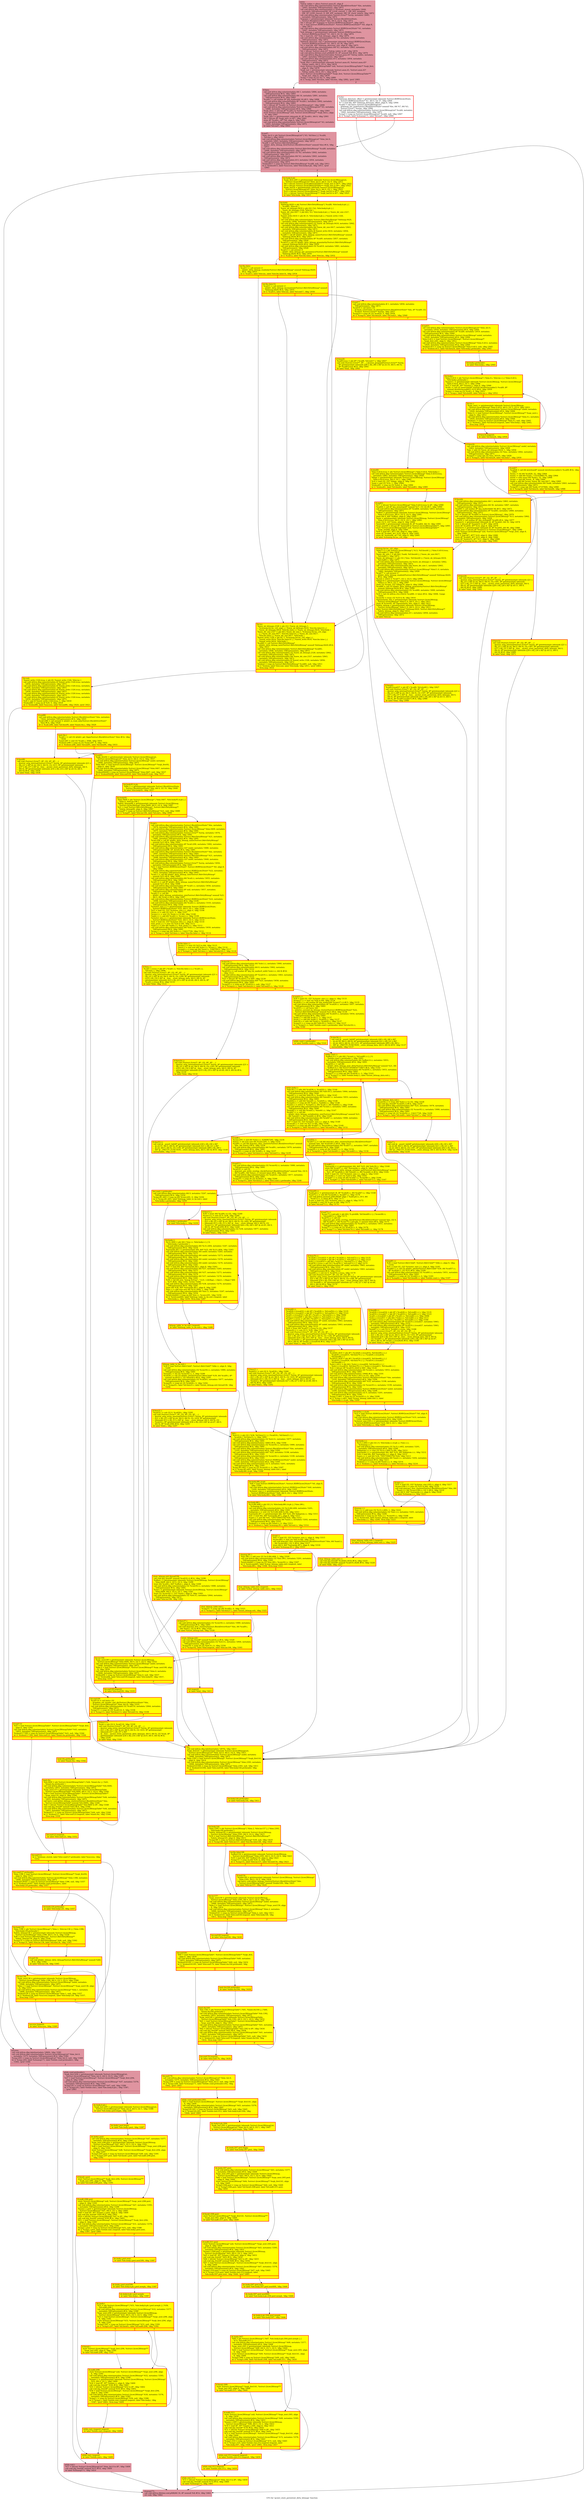 digraph "CFG for 'qcow2_store_persistent_dirty_bitmaps' function" {
	label="CFG for 'qcow2_store_persistent_dirty_bitmaps' function";

	Node0x555920453580 [shape=record,color="#b70d28ff", style=filled, fillcolor="#b70d2870",label="{entry:\l  %drop_tables = alloca %struct.anon.45, align 8\l  call void @llvm.dbg.value(metadata %struct.BlockDriverState* %bs, metadata\l... !2643, metadata !DIExpression()), !dbg !2872\l  call void @llvm.dbg.value(metadata i1 %release_stored, metadata !2644,\l... metadata !DIExpression(DW_OP_LLVM_convert, 1, DW_ATE_unsigned,\l... DW_OP_LLVM_convert, 8, DW_ATE_unsigned, DW_OP_stack_value)), !dbg !2872\l  call void @llvm.dbg.value(metadata %struct.Error** %errp, metadata !2645,\l... metadata !DIExpression()), !dbg !2872\l  %opaque = getelementptr inbounds %struct.BlockDriverState,\l... %struct.BlockDriverState* %bs, i64 0, i32 8, !dbg !2873\l  %0 = bitcast i8** %opaque to %struct.BDRVQcow2State**, !dbg !2873\l  %1 = load %struct.BDRVQcow2State*, %struct.BDRVQcow2State** %0, align 8,\l... !dbg !2873\l  call void @llvm.dbg.value(metadata %struct.BDRVQcow2State* %1, metadata\l... !2647, metadata !DIExpression()), !dbg !2872\l  %nb_bitmaps = getelementptr inbounds %struct.BDRVQcow2State,\l... %struct.BDRVQcow2State* %1, i64 0, i32 35, !dbg !2874\l  %2 = load i32, i32* %nb_bitmaps, align 8, !dbg !2874\l  call void @llvm.dbg.value(metadata i32 %2, metadata !2842, metadata\l... !DIExpression()), !dbg !2872\l  %bitmap_directory_size = getelementptr inbounds %struct.BDRVQcow2State,\l... %struct.BDRVQcow2State* %1, i64 0, i32 36, !dbg !2875\l  %3 = load i64, i64* %bitmap_directory_size, align 8, !dbg !2875\l  call void @llvm.dbg.value(metadata i64 %3, metadata !2843, metadata\l... !DIExpression()), !dbg !2872\l  %4 = bitcast %struct.anon.45* %drop_tables to i8*, !dbg !2876\l  call void @llvm.lifetime.start.p0i8(i64 16, i8* nonnull %4) #14, !dbg !2876\l  call void @llvm.dbg.declare(metadata %struct.anon.45* %drop_tables, metadata\l... !2847, metadata !DIExpression()), !dbg !2877\l  call void @llvm.dbg.value(metadata i8 0, metadata !2856, metadata\l... !DIExpression()), !dbg !2872\l  %sqh_first = getelementptr inbounds %struct.anon.45, %struct.anon.45*\l... %drop_tables, i64 0, i32 0, !dbg !2878\l  store %struct.Qcow2BitmapTable* null, %struct.Qcow2BitmapTable** %sqh_first,\l... align 8, !dbg !2878\l  %sqh_last = getelementptr inbounds %struct.anon.45, %struct.anon.45*\l... %drop_tables, i64 0, i32 1, !dbg !2878\l  store %struct.Qcow2BitmapTable** %sqh_first, %struct.Qcow2BitmapTable***\l... %sqh_last, align 8, !dbg !2878\l  %cmp = icmp eq i32 %2, 0, !dbg !2880\l  br i1 %cmp, label %if.then, label %if.else, !dbg !2882, !prof !2883\l|{<s0>T|<s1>F}}"];
	Node0x555920453580:s0 -> Node0x555920474820;
	Node0x555920453580:s1 -> Node0x5559204748c0;
	Node0x555920474820 [shape=record,color="#b70d28ff", style=filled, fillcolor="#b70d2870",label="{if.then:                                          \l  call void @llvm.dbg.value(metadata i64 1, metadata !2884, metadata\l... !DIExpression()) #14, !dbg !2893\l  call void @llvm.dbg.value(metadata i64 16, metadata !2891, metadata\l... !DIExpression()) #14, !dbg !2893\l  %call4.i = call noalias i8* @g_malloc(i64 16) #15, !dbg !2896\l  call void @llvm.dbg.value(metadata i8* %call4.i, metadata !2892, metadata\l... !DIExpression()) #14, !dbg !2893\l  %5 = bitcast i8* %call4.i to %struct.Qcow2BitmapList*, !dbg !2899\l  call void @llvm.dbg.value(metadata %struct.Qcow2BitmapList* %5, metadata\l... !2890, metadata !DIExpression()) #14, !dbg !2900\l  %sqh_first.i = bitcast i8* %call4.i to %struct.Qcow2Bitmap**, !dbg !2901\l  store %struct.Qcow2Bitmap* null, %struct.Qcow2Bitmap** %sqh_first.i, align\l... 8, !dbg !2901\l  %sqh_last.i = getelementptr inbounds i8, i8* %call4.i, i64 8, !dbg !2901\l  %6 = bitcast i8* %sqh_last.i to i8**, !dbg !2901\l  store i8* %call4.i, i8** %6, align 8, !dbg !2901\l  call void @llvm.dbg.value(metadata %struct.Qcow2BitmapList* %5, metadata\l... !2845, metadata !DIExpression()), !dbg !2872\l  br label %if.end7, !dbg !2903\l}"];
	Node0x555920474820 -> Node0x555920474870;
	Node0x5559204748c0 [shape=record,penwidth=3.0, color="red",label="{if.else:                                          \l  %bitmap_directory_offset = getelementptr inbounds %struct.BDRVQcow2State,\l... %struct.BDRVQcow2State* %1, i64 0, i32 37, !dbg !2904\l  %7 = load i64, i64* %bitmap_directory_offset, align 8, !dbg !2904\l  %call4 = call fastcc %struct.Qcow2BitmapList*\l... @bitmap_list_load(%struct.BlockDriverState* nonnull %bs, i64 %7, i64 %3,\l... %struct.Error** %errp), !dbg !2906\l  call void @llvm.dbg.value(metadata %struct.Qcow2BitmapList* %call4, metadata\l... !2845, metadata !DIExpression()), !dbg !2872\l  %cmp5 = icmp eq %struct.Qcow2BitmapList* %call4, null, !dbg !2907\l  br i1 %cmp5, label %cleanup171, label %if.end7, !dbg !2909\l|{<s0>T|<s1>F}}"];
	Node0x5559204748c0:s0 -> Node0x555920476000;
	Node0x5559204748c0:s1 -> Node0x555920474870;
	Node0x555920474870 [shape=record,color="#b70d28ff", style=filled, fillcolor="#b70d2870",label="{if.end7:                                          \l  %bm_list.0 = phi %struct.Qcow2BitmapList* [ %5, %if.then ], [ %call4,\l... %if.else ], !dbg !2910\l  call void @llvm.dbg.value(metadata %struct.Qcow2BitmapList* %bm_list.0,\l... metadata !2845, metadata !DIExpression()), !dbg !2872\l  %call8 = call %struct.BdrvDirtyBitmap*\l... @bdrv_dirty_bitmap_first(%struct.BlockDriverState* nonnull %bs) #14, !dbg\l... !2911\l  call void @llvm.dbg.value(metadata %struct.BdrvDirtyBitmap* %call8, metadata\l... !2646, metadata !DIExpression()), !dbg !2872\l  call void @llvm.dbg.value(metadata i32 %2, metadata !2842, metadata\l... !DIExpression()), !dbg !2872\l  call void @llvm.dbg.value(metadata i64 %3, metadata !2843, metadata\l... !DIExpression()), !dbg !2872\l  call void @llvm.dbg.value(metadata i8 0, metadata !2856, metadata\l... !DIExpression()), !dbg !2872\l  %tobool415 = icmp eq %struct.BdrvDirtyBitmap* %call8, null, !dbg !2911\l  br i1 %tobool415, label %success, label %for.body.lr.ph, !dbg !2911, !prof\l... !2883\l|{<s0>T|<s1>F}}"];
	Node0x555920474870:s0 -> Node0x55592048dee0;
	Node0x555920474870:s1 -> Node0x555920484fc0;
	Node0x555920484fc0 [shape=record,penwidth=3.0, style="filled", color="red", fillcolor="yellow",label="{for.body.lr.ph:                                   \l  %sqh_first.i285 = getelementptr inbounds %struct.Qcow2BitmapList,\l... %struct.Qcow2BitmapList* %bm_list.0, i64 0, i32 0, !dbg !2912\l  %8 = bitcast %struct.Qcow2BitmapTable*** %sqh_last to i8***, !dbg !2922\l  %9 = bitcast %struct.Qcow2BitmapTable*** %sqh_last to i8**, !dbg !2922\l  %sqh_last54 = getelementptr inbounds %struct.Qcow2BitmapList,\l... %struct.Qcow2BitmapList* %bm_list.0, i64 0, i32 1, !dbg !2925\l  %10 = bitcast %struct.Qcow2Bitmap*** %sqh_last54 to i8***, !dbg !2925\l  %11 = bitcast %struct.Qcow2Bitmap*** %sqh_last54 to i8**, !dbg !2925\l  br label %for.body, !dbg !2911\l}"];
	Node0x555920484fc0 -> Node0x555920477520;
	Node0x555920477520 [shape=record,penwidth=3.0, style="filled", color="red", fillcolor="yellow",label="{for.body:                                         \l  %bitmap.0420 = phi %struct.BdrvDirtyBitmap* [ %call8, %for.body.lr.ph ], [\l... %call85, %for.inc ]\l  %new_nb_bitmaps.0418 = phi i32 [ %2, %for.body.lr.ph ], [\l... %new_nb_bitmaps.2328, %for.inc ]\l  %new_dir_size.0417 = phi i64 [ %3, %for.body.lr.ph ], [ %new_dir_size.2327,\l... %for.inc ]\l  %need_write.0416 = phi i8 [ 0, %for.body.lr.ph ], [ %need_write.1326,\l... %for.inc ]\l  call void @llvm.dbg.value(metadata %struct.BdrvDirtyBitmap* %bitmap.0420,\l... metadata !2646, metadata !DIExpression()), !dbg !2872\l  call void @llvm.dbg.value(metadata i32 %new_nb_bitmaps.0418, metadata !2842,\l... metadata !DIExpression()), !dbg !2872\l  call void @llvm.dbg.value(metadata i64 %new_dir_size.0417, metadata !2843,\l... metadata !DIExpression()), !dbg !2872\l  call void @llvm.dbg.value(metadata i8 %need_write.0416, metadata !2856,\l... metadata !DIExpression()), !dbg !2872\l  %call9 = call i8* @bdrv_dirty_bitmap_name(%struct.BdrvDirtyBitmap* nonnull\l... %bitmap.0420) #14, !dbg !2927\l  call void @llvm.dbg.value(metadata i8* %call9, metadata !2857, metadata\l... !DIExpression()), !dbg !2928\l  %call10 = call i32 @bdrv_dirty_bitmap_granularity(%struct.BdrvDirtyBitmap*\l... nonnull %bitmap.0420) #14, !dbg !2929\l  call void @llvm.dbg.value(metadata i32 %call10, metadata !2861, metadata\l... !DIExpression()), !dbg !2928\l  %call12 = call zeroext i1\l... @bdrv_dirty_bitmap_get_persistence(%struct.BdrvDirtyBitmap* nonnull\l... %bitmap.0420) #14, !dbg !2930\l  br i1 %call12, label %lor.lhs.false, label %for.inc, !dbg !2932\l|{<s0>T|<s1>F}}"];
	Node0x555920477520:s0 -> Node0x555920479790;
	Node0x555920477520:s1 -> Node0x5559204774d0;
	Node0x555920479790 [shape=record,penwidth=3.0, style="filled", color="red", fillcolor="yellow",label="{lor.lhs.false:                                    \l  %call13 = call zeroext i1\l... @bdrv_dirty_bitmap_readonly(%struct.BdrvDirtyBitmap* nonnull %bitmap.0420)\l... #14, !dbg !2933\l  br i1 %call13, label %for.inc, label %lor.lhs.false14, !dbg !2934\l|{<s0>T|<s1>F}}"];
	Node0x555920479790:s0 -> Node0x5559204774d0;
	Node0x555920479790:s1 -> Node0x5559204796e0;
	Node0x5559204796e0 [shape=record,penwidth=3.0, style="filled", color="red", fillcolor="yellow",label="{lor.lhs.false14:                                  \l  %call15 = call zeroext i1\l... @bdrv_dirty_bitmap_inconsistent(%struct.BdrvDirtyBitmap* nonnull\l... %bitmap.0420) #14, !dbg !2935\l  br i1 %call15, label %for.inc, label %if.end17, !dbg !2936\l|{<s0>T|<s1>F}}"];
	Node0x5559204796e0:s0 -> Node0x5559204774d0;
	Node0x5559204796e0:s1 -> Node0x555920479690;
	Node0x555920479690 [shape=record,penwidth=3.0, style="filled", color="red", fillcolor="yellow",label="{if.end17:                                         \l  call void @llvm.dbg.value(metadata i8 1, metadata !2856, metadata\l... !DIExpression()), !dbg !2872\l  %call18 = call fastcc i32\l... @check_constraints_on_bitmap(%struct.BlockDriverState* %bs, i8* %call9, i32\l... %call10, %struct.Error** %errp), !dbg !2937\l  %cmp19 = icmp slt i32 %call18, 0, !dbg !2939\l  br i1 %cmp19, label %if.then20, label %if.end21, !dbg !2940\l|{<s0>T|<s1>F}}"];
	Node0x555920479690:s0 -> Node0x55592047a8f0;
	Node0x555920479690:s1 -> Node0x55592047a940;
	Node0x55592047a8f0 [shape=record,penwidth=3.0, style="filled", color="red", fillcolor="yellow",label="{if.then20:                                        \l  %call9.lcssa = phi i8* [ %call9, %if.end17 ], !dbg !2927\l  call void (%struct.Error**, i8*, ...) @error_prepend(%struct.Error** %errp,\l... i8* getelementptr inbounds ([46 x i8], [46 x i8]* @.str.10, i64 0, i64 0),\l... i8* %call9.lcssa) #14, !dbg !2941\l  br label %fail, !dbg !2943\l}"];
	Node0x55592047a8f0 -> Node0x55592030a190;
	Node0x55592047a940 [shape=record,penwidth=3.0, style="filled", color="red", fillcolor="yellow",label="{if.end21:                                         \l  call void @llvm.dbg.value(metadata %struct.Qcow2BitmapList* %bm_list.0,\l... metadata !2918, metadata !DIExpression()) #14, !dbg !2944\l  call void @llvm.dbg.value(metadata i8* %call9, metadata !2919, metadata\l... !DIExpression()) #14, !dbg !2944\l  call void @llvm.dbg.value(metadata %struct.Qcow2Bitmap* undef, metadata\l... !2920, metadata !DIExpression()) #14, !dbg !2944\l  %bm.0.i412 = load %struct.Qcow2Bitmap*, %struct.Qcow2Bitmap**\l... %sqh_first.i285, align 8, !dbg !2912\l  call void @llvm.dbg.value(metadata %struct.Qcow2Bitmap* %bm.0.i412, metadata\l... !2920, metadata !DIExpression()) #14, !dbg !2944\l  %tobool.i413 = icmp eq %struct.Qcow2Bitmap* %bm.0.i412, null, !dbg !2945\l  br i1 %tobool.i413, label %if.then24, label %for.body.i.preheader, !dbg !2945\l|{<s0>T|<s1>F}}"];
	Node0x55592047a940:s0 -> Node0x55592030ba60;
	Node0x55592047a940:s1 -> Node0x55592052d9c0;
	Node0x55592052d9c0 [shape=record,penwidth=3.0, style="filled", color="red", fillcolor="yellow",label="{for.body.i.preheader:                             \l  br label %for.body.i, !dbg !2945\l}"];
	Node0x55592052d9c0 -> Node0x5559205d0850;
	Node0x5559205d0850 [shape=record,penwidth=3.0, style="filled", color="red", fillcolor="yellow",label="{for.body.i:                                       \l  %bm.0.i414 = phi %struct.Qcow2Bitmap* [ %bm.0.i, %for.inc.i ], [ %bm.0.i412,\l... %for.body.i.preheader ]\l  %name1.i = getelementptr inbounds %struct.Qcow2Bitmap, %struct.Qcow2Bitmap*\l... %bm.0.i414, i64 0, i32 3, !dbg !2946\l  %12 = load i8*, i8** %name1.i, align 8, !dbg !2946\l  %call.i = call i32 @strcmp(i8* nonnull dereferenceable(1) %call9, i8*\l... nonnull dereferenceable(1) %12) #16, !dbg !2950\l  %cmp.i = icmp eq i32 %call.i, 0, !dbg !2951\l  br i1 %cmp.i, label %if.else60, label %for.inc.i, !dbg !2952\l|{<s0>T|<s1>F}}"];
	Node0x5559205d0850:s0 -> Node0x55592030bb00;
	Node0x5559205d0850:s1 -> Node0x5559205cc170;
	Node0x5559205cc170 [shape=record,penwidth=3.0, style="filled", color="red", fillcolor="yellow",label="{for.inc.i:                                        \l  %sqe_next.i = getelementptr inbounds %struct.Qcow2Bitmap,\l... %struct.Qcow2Bitmap* %bm.0.i414, i64 0, i32 5, i32 0, !dbg !2953\l  call void @llvm.dbg.value(metadata %struct.Qcow2Bitmap* undef, metadata\l... !2920, metadata !DIExpression()) #14, !dbg !2944\l  %bm.0.i = load %struct.Qcow2Bitmap*, %struct.Qcow2Bitmap** %sqe_next.i,\l... align 8, !dbg !2912\l  call void @llvm.dbg.value(metadata %struct.Qcow2Bitmap* %bm.0.i, metadata\l... !2920, metadata !DIExpression()) #14, !dbg !2944\l  %tobool.i = icmp eq %struct.Qcow2Bitmap* %bm.0.i, null, !dbg !2945\l  br i1 %tobool.i, label %if.then24.loopexit, label %for.body.i, !dbg !2945,\l... !llvm.loop !2954\l|{<s0>T|<s1>F}}"];
	Node0x5559205cc170:s0 -> Node0x555920590750;
	Node0x5559205cc170:s1 -> Node0x5559205d0850;
	Node0x555920590750 [shape=record,penwidth=3.0, style="filled", color="red", fillcolor="yellow",label="{if.then24.loopexit:                               \l  br label %if.then24, !dbg !2956\l}"];
	Node0x555920590750 -> Node0x55592030ba60;
	Node0x55592030ba60 [shape=record,penwidth=3.0, style="filled", color="red", fillcolor="yellow",label="{if.then24:                                        \l  call void @llvm.dbg.value(metadata %struct.Qcow2Bitmap* undef, metadata\l... !2862, metadata !DIExpression()), !dbg !2928\l  %inc = add i32 %new_nb_bitmaps.0418, 1, !dbg !2956\l  call void @llvm.dbg.value(metadata i32 %inc, metadata !2842, metadata\l... !DIExpression()), !dbg !2872\l  %cmp25 = icmp ugt i32 %inc, 65535, !dbg !2958\l  br i1 %cmp25, label %if.then26, label %if.end27, !dbg !2959\l|{<s0>T|<s1>F}}"];
	Node0x55592030ba60:s0 -> Node0x55592030bf80;
	Node0x55592030ba60:s1 -> Node0x55592030bfd0;
	Node0x55592030bf80 [shape=record,penwidth=3.0, style="filled", color="red", fillcolor="yellow",label="{if.then26:                                        \l  call void (%struct.Error**, i8*, i32, i8*, i8*, ...)\l... @error_setg_internal(%struct.Error** %errp, i8* getelementptr inbounds ([21 x\l... i8], [21 x i8]* @.str, i64 0, i64 0), i32 1581, i8* getelementptr inbounds\l... ([37 x i8], [37 x i8]* @__func__.qcow2_store_persistent_dirty_bitmaps, i64 0,\l... i64 0), i8* getelementptr inbounds ([28 x i8], [28 x i8]* @.str.11, i64 0,\l... i64 0)) #14, !dbg !2960\l  br label %fail, !dbg !2962\l}"];
	Node0x55592030bf80 -> Node0x55592030a190;
	Node0x55592030bfd0 [shape=record,penwidth=3.0, style="filled", color="red", fillcolor="yellow",label="{if.end27:                                         \l  %call28 = call i64 @strlen(i8* nonnull dereferenceable(1) %call9) #16, !dbg\l... !2963\l  %sub.i = shl i64 %call28, 32, !dbg !2964\l  %and.i = add i64 %sub.i, 133143986176, !dbg !2964\l  %sext = ashr exact i64 %and.i, 32, !dbg !2964\l  %conv = and i64 %sext, -8, !dbg !2964\l  %add = add i64 %conv, %new_dir_size.0417, !dbg !2965\l  call void @llvm.dbg.value(metadata i64 %add, metadata !2843, metadata\l... !DIExpression()), !dbg !2872\l  %cmp30 = icmp ugt i64 %add, 67107840, !dbg !2966\l  br i1 %cmp30, label %if.then32, label %if.then44, !dbg !2968\l|{<s0>T|<s1>F}}"];
	Node0x55592030bfd0:s0 -> Node0x5559202f5c50;
	Node0x55592030bfd0:s1 -> Node0x555920483cf0;
	Node0x5559202f5c50 [shape=record,penwidth=3.0, style="filled", color="red", fillcolor="yellow",label="{if.then32:                                        \l  call void (%struct.Error**, i8*, i32, i8*, i8*, ...)\l... @error_setg_internal(%struct.Error** %errp, i8* getelementptr inbounds ([21 x\l... i8], [21 x i8]* @.str, i64 0, i64 0), i32 1587, i8* getelementptr inbounds\l... ([37 x i8], [37 x i8]* @__func__.qcow2_store_persistent_dirty_bitmaps, i64 0,\l... i64 0), i8* getelementptr inbounds ([30 x i8], [30 x i8]* @.str.12, i64 0,\l... i64 0)) #14, !dbg !2969\l  br label %fail, !dbg !2971\l}"];
	Node0x5559202f5c50 -> Node0x55592030a190;
	Node0x555920483cf0 [shape=record,penwidth=3.0, style="filled", color="red", fillcolor="yellow",label="{if.then44:                                        \l  call void @llvm.dbg.value(metadata i64 1, metadata !2863, metadata\l... !DIExpression()), !dbg !2972\l  call void @llvm.dbg.value(metadata i64 56, metadata !2867, metadata\l... !DIExpression()), !dbg !2972\l  %call45 = call noalias i8* @g_malloc0(i64 56) #15, !dbg !2973\l  call void @llvm.dbg.value(metadata i8* %call45, metadata !2868, metadata\l... !DIExpression()), !dbg !2972\l  %13 = bitcast i8* %call45 to %struct.Qcow2Bitmap*, !dbg !2976\l  call void @llvm.dbg.value(metadata %struct.Qcow2Bitmap* %13, metadata !2862,\l... metadata !DIExpression()), !dbg !2928\l  %call50 = call noalias i8* @g_strdup(i8* %call9) #14, !dbg !2977\l  %name51 = getelementptr inbounds i8, i8* %call45, i64 32, !dbg !2978\l  %14 = bitcast i8* %name51 to i8**, !dbg !2978\l  store i8* %call50, i8** %14, align 8, !dbg !2979\l  %entry53 = getelementptr inbounds i8, i8* %call45, i64 48, !dbg !2980\l  %sqe_next = bitcast i8* %entry53 to %struct.Qcow2Bitmap**, !dbg !2980\l  store %struct.Qcow2Bitmap* null, %struct.Qcow2Bitmap** %sqe_next, align 8,\l... !dbg !2980\l  %15 = load i8**, i8*** %10, align 8, !dbg !2980\l  store i8* %call45, i8** %15, align 8, !dbg !2980\l  store i8* %entry53, i8** %11, align 8, !dbg !2980\l  br label %cleanup.for.inc_crit_edge, !dbg !2981\l}"];
	Node0x555920483cf0 -> Node0x5559204101e0;
	Node0x55592030bb00 [shape=record,penwidth=3.0, style="filled", color="red", fillcolor="yellow",label="{if.else60:                                        \l  %bm.0.i414.lcssa = phi %struct.Qcow2Bitmap* [ %bm.0.i414, %for.body.i ]\l  call void @llvm.dbg.value(metadata %struct.Qcow2Bitmap* %bm.0.i414.lcssa,\l... metadata !2862, metadata !DIExpression()), !dbg !2928\l  %flags = getelementptr inbounds %struct.Qcow2Bitmap, %struct.Qcow2Bitmap*\l... %bm.0.i414.lcssa, i64 0, i32 1, !dbg !2982\l  %16 = load i32, i32* %flags, align 8, !dbg !2982\l  %and = and i32 %16, 1, !dbg !2984\l  %tobool61 = icmp eq i32 %and, 0, !dbg !2984\l  br i1 %tobool61, label %if.then62, label %if.end63, !dbg !2985\l|{<s0>T|<s1>F}}"];
	Node0x55592030bb00:s0 -> Node0x555920486d80;
	Node0x55592030bb00:s1 -> Node0x555920486dd0;
	Node0x555920486d80 [shape=record,penwidth=3.0, style="filled", color="red", fillcolor="yellow",label="{if.then62:                                        \l  %call9.lcssa637 = phi i8* [ %call9, %if.else60 ], !dbg !2927\l  call void (%struct.Error**, i8*, i32, i8*, i8*, ...)\l... @error_setg_internal(%struct.Error** %errp, i8* getelementptr inbounds ([21 x\l... i8], [21 x i8]* @.str, i64 0, i64 0), i32 1597, i8* getelementptr inbounds\l... ([37 x i8], [37 x i8]* @__func__.qcow2_store_persistent_dirty_bitmaps, i64 0,\l... i64 0), i8* getelementptr inbounds ([40 x i8], [40 x i8]* @.str.13, i64 0,\l... i64 0), i8* %call9.lcssa637) #14, !dbg !2986\l  br label %fail, !dbg !2988\l}"];
	Node0x555920486d80 -> Node0x55592030a190;
	Node0x555920486dd0 [shape=record,penwidth=3.0, style="filled", color="red", fillcolor="yellow",label="{if.end63:                                         \l  %17 = bitcast %struct.Qcow2Bitmap* %bm.0.i414.lcssa to i8*, !dbg !2989\l  %call64 = call i8* @g_memdup(i8* nonnull %17, i32 24) #17, !dbg !2990\l  call void @llvm.dbg.value(metadata i8* %call64, metadata !2853, metadata\l... !DIExpression()), !dbg !2872\l  %offset = getelementptr inbounds %struct.Qcow2Bitmap, %struct.Qcow2Bitmap*\l... %bm.0.i414.lcssa, i64 0, i32 0, i32 0, !dbg !2991\l  store i64 0, i64* %offset, align 8, !dbg !2992\l  %size = getelementptr inbounds %struct.Qcow2Bitmap, %struct.Qcow2Bitmap*\l... %bm.0.i414.lcssa, i64 0, i32 0, i32 1, !dbg !2993\l  store i32 0, i32* %size, align 8, !dbg !2994\l  %entry68 = getelementptr inbounds i8, i8* %call64, i64 16, !dbg !2995\l  %sqe_next69 = bitcast i8* %entry68 to %struct.Qcow2BitmapTable**, !dbg !2995\l  store %struct.Qcow2BitmapTable* null, %struct.Qcow2BitmapTable**\l... %sqe_next69, align 8, !dbg !2995\l  %18 = load i8**, i8*** %8, align 8, !dbg !2995\l  store i8* %call64, i8** %18, align 8, !dbg !2995\l  store i8* %entry68, i8** %9, align 8, !dbg !2995\l  br label %cleanup.for.inc_crit_edge\l}"];
	Node0x555920486dd0 -> Node0x5559204101e0;
	Node0x5559204101e0 [shape=record,penwidth=3.0, style="filled", color="red", fillcolor="yellow",label="{cleanup.for.inc_crit_edge:                        \l  %bm11.0 = phi %struct.Qcow2Bitmap* [ %13, %if.then44 ], [ %bm.0.i414.lcssa,\l... %if.end63 ], !dbg !2928\l  %new_dir_size.1 = phi i64 [ %add, %if.then44 ], [ %new_dir_size.0417,\l... %if.end63 ], !dbg !2872\l  %new_nb_bitmaps.1 = phi i32 [ %inc, %if.then44 ], [ %new_nb_bitmaps.0418,\l... %if.end63 ], !dbg !2872\l  call void @llvm.dbg.value(metadata i32 %new_nb_bitmaps.1, metadata !2842,\l... metadata !DIExpression()), !dbg !2872\l  call void @llvm.dbg.value(metadata i64 %new_dir_size.1, metadata !2843,\l... metadata !DIExpression()), !dbg !2872\l  call void @llvm.dbg.value(metadata %struct.Qcow2Bitmap* %bm11.0, metadata\l... !2862, metadata !DIExpression()), !dbg !2928\l  %call77 = call zeroext i1\l... @bdrv_dirty_bitmap_enabled(%struct.BdrvDirtyBitmap* nonnull %bitmap.0420)\l... #14, !dbg !2996\l  %cond = select i1 %call77, i32 2, i32 0, !dbg !2996\l  %flags79 = getelementptr inbounds %struct.Qcow2Bitmap, %struct.Qcow2Bitmap*\l... %bm11.0, i64 0, i32 1, !dbg !2997\l  store i32 %cond, i32* %flags79, align 8, !dbg !2998\l  %call80 = call i32 @bdrv_dirty_bitmap_granularity(%struct.BdrvDirtyBitmap*\l... nonnull %bitmap.0420) #14, !dbg !2999\l  call void @llvm.dbg.value(metadata i32 %call80, metadata !3000, metadata\l... !DIExpression()) #14, !dbg !3006\l  %19 = call i32 @llvm.cttz.i32(i32 %call80, i1 false) #14, !dbg !3008, !range\l... !3009\l  %conv82 = trunc i32 %19 to i8, !dbg !3010\l  %granularity_bits = getelementptr inbounds %struct.Qcow2Bitmap,\l... %struct.Qcow2Bitmap* %bm11.0, i64 0, i32 2, !dbg !3011\l  store i8 %conv82, i8* %granularity_bits, align 4, !dbg !3012\l  %dirty_bitmap = getelementptr inbounds %struct.Qcow2Bitmap,\l... %struct.Qcow2Bitmap* %bm11.0, i64 0, i32 4, !dbg !3013\l  store %struct.BdrvDirtyBitmap* %bitmap.0420, %struct.BdrvDirtyBitmap**\l... %dirty_bitmap, align 8, !dbg !3014\l  call void @llvm.dbg.value(metadata i8 1, metadata !2856, metadata\l... !DIExpression()), !dbg !2872\l  br label %for.inc\l}"];
	Node0x5559204101e0 -> Node0x5559204774d0;
	Node0x5559204774d0 [shape=record,penwidth=3.0, style="filled", color="red", fillcolor="yellow",label="{for.inc:                                          \l  %new_nb_bitmaps.2328 = phi i32 [ %new_nb_bitmaps.1,\l... %cleanup.for.inc_crit_edge ], [ %new_nb_bitmaps.0418, %lor.lhs.false14 ], [\l... %new_nb_bitmaps.0418, %lor.lhs.false ], [ %new_nb_bitmaps.0418, %for.body ]\l  %new_dir_size.2327 = phi i64 [ %new_dir_size.1, %cleanup.for.inc_crit_edge\l... ], [ %new_dir_size.0417, %lor.lhs.false14 ], [ %new_dir_size.0417,\l... %lor.lhs.false ], [ %new_dir_size.0417, %for.body ]\l  %need_write.1326 = phi i8 [ 1, %cleanup.for.inc_crit_edge ], [\l... %need_write.0416, %lor.lhs.false14 ], [ %need_write.0416, %lor.lhs.false ], [\l... %need_write.0416, %for.body ]\l  %call85 = call %struct.BdrvDirtyBitmap*\l... @bdrv_dirty_bitmap_next(%struct.BdrvDirtyBitmap* nonnull %bitmap.0420) #14,\l... !dbg !3015\l  call void @llvm.dbg.value(metadata %struct.BdrvDirtyBitmap* %call85,\l... metadata !2646, metadata !DIExpression()), !dbg !2872\l  call void @llvm.dbg.value(metadata i32 %new_nb_bitmaps.2328, metadata !2842,\l... metadata !DIExpression()), !dbg !2872\l  call void @llvm.dbg.value(metadata i64 %new_dir_size.2327, metadata !2843,\l... metadata !DIExpression()), !dbg !2872\l  call void @llvm.dbg.value(metadata i8 %need_write.1326, metadata !2856,\l... metadata !DIExpression()), !dbg !2872\l  %tobool = icmp eq %struct.BdrvDirtyBitmap* %call85, null, !dbg !2911\l  br i1 %tobool, label %for.end, label %for.body, !dbg !2911, !prof !2883,\l... !llvm.loop !3016\l|{<s0>T|<s1>F}}"];
	Node0x5559204774d0:s0 -> Node0x555920476880;
	Node0x5559204774d0:s1 -> Node0x555920477520;
	Node0x555920476880 [shape=record,penwidth=3.0, style="filled", color="red", fillcolor="yellow",label="{for.end:                                          \l  %need_write.1326.lcssa = phi i8 [ %need_write.1326, %for.inc ]\l  call void @llvm.dbg.value(metadata i8 %need_write.1326.lcssa, metadata\l... !2856, metadata !DIExpression()), !dbg !2872\l  call void @llvm.dbg.value(metadata i8 %need_write.1326.lcssa, metadata\l... !2856, metadata !DIExpression()), !dbg !2872\l  call void @llvm.dbg.value(metadata i8 %need_write.1326.lcssa, metadata\l... !2856, metadata !DIExpression()), !dbg !2872\l  call void @llvm.dbg.value(metadata i8 %need_write.1326.lcssa, metadata\l... !2856, metadata !DIExpression()), !dbg !2872\l  call void @llvm.dbg.value(metadata i8 %need_write.1326.lcssa, metadata\l... !2856, metadata !DIExpression()), !dbg !2872\l  %20 = and i8 %need_write.1326.lcssa, 1, !dbg !3018\l  %tobool86 = icmp eq i8 %20, 0, !dbg !3018\l  br i1 %tobool86, label %success, label %if.end88, !dbg !3020, !prof !3021\l|{<s0>T|<s1>F}}"];
	Node0x555920476880:s0 -> Node0x55592048dee0;
	Node0x555920476880:s1 -> Node0x55592048dcb0;
	Node0x55592048dcb0 [shape=record,penwidth=3.0, style="filled", color="red", fillcolor="yellow",label="{if.end88:                                         \l  call void @llvm.dbg.value(metadata %struct.BlockDriverState* %bs, metadata\l... !3022, metadata !DIExpression()) #14, !dbg !3025\l  %call.i286 = call zeroext i1 @bdrv_is_read_only(%struct.BlockDriverState*\l... %bs) #14, !dbg !3028\l  br i1 %call.i286, label %if.then90, label %land.rhs.i, !dbg !3029\l|{<s0>T|<s1>F}}"];
	Node0x55592048dcb0:s0 -> Node0x55592048e090;
	Node0x55592048dcb0:s1 -> Node0x5559205c2a30;
	Node0x5559205c2a30 [shape=record,penwidth=3.0, style="filled", color="red", fillcolor="yellow",label="{land.rhs.i:                                       \l  %call1.i = call i32 @bdrv_get_flags(%struct.BlockDriverState* %bs) #14, !dbg\l... !3030\l  %and.i287 = and i32 %call1.i, 2048, !dbg !3031\l  %tobool.i288 = icmp eq i32 %and.i287, 0, !dbg !3032\l  br i1 %tobool.i288, label %if.end91, label %if.then90, !dbg !3033\l|{<s0>T|<s1>F}}"];
	Node0x5559205c2a30:s0 -> Node0x55592048e0e0;
	Node0x5559205c2a30:s1 -> Node0x55592048e090;
	Node0x55592048e090 [shape=record,penwidth=3.0, style="filled", color="red", fillcolor="yellow",label="{if.then90:                                        \l  call void (%struct.Error**, i8*, i32, i8*, i8*, ...)\l... @error_setg_internal(%struct.Error** %errp, i8* getelementptr inbounds ([21 x\l... i8], [21 x i8]* @.str, i64 0, i64 0), i32 1615, i8* getelementptr inbounds\l... ([37 x i8], [37 x i8]* @__func__.qcow2_store_persistent_dirty_bitmaps, i64 0,\l... i64 0), i8* getelementptr inbounds ([16 x i8], [16 x i8]* @.str.14, i64 0,\l... i64 0)) #14, !dbg !3034\l  br label %fail, !dbg !3036\l}"];
	Node0x55592048e090 -> Node0x55592030a190;
	Node0x55592048e0e0 [shape=record,penwidth=3.0, style="filled", color="red", fillcolor="yellow",label="{if.end91:                                         \l  %sqh_first92 = getelementptr inbounds %struct.Qcow2BitmapList,\l... %struct.Qcow2BitmapList* %bm_list.0, i64 0, i32 0, !dbg !3037\l  call void @llvm.dbg.value(metadata %struct.Qcow2Bitmap* undef, metadata\l... !2846, metadata !DIExpression()), !dbg !2872\l  %bm.0407 = load %struct.Qcow2Bitmap*, %struct.Qcow2Bitmap** %sqh_first92,\l... align 8, !dbg !3039\l  call void @llvm.dbg.value(metadata %struct.Qcow2Bitmap* %bm.0407, metadata\l... !2846, metadata !DIExpression()), !dbg !2872\l  %tobool94408 = icmp eq %struct.Qcow2Bitmap* %bm.0407, null, !dbg !3037\l  br i1 %tobool94408, label %for.end109, label %for.body95.lr.ph, !dbg !3037\l|{<s0>T|<s1>F}}"];
	Node0x55592048e0e0:s0 -> Node0x55592048e370;
	Node0x55592048e0e0:s1 -> Node0x55592041d1f0;
	Node0x55592041d1f0 [shape=record,penwidth=3.0, style="filled", color="red", fillcolor="yellow",label="{for.body95.lr.ph:                                 \l  %file.i.i = getelementptr inbounds %struct.BlockDriverState,\l... %struct.BlockDriverState* %bs, i64 0, i32 19, !dbg !3040\l  br label %for.body95, !dbg !3037\l}"];
	Node0x55592041d1f0 -> Node0x55592048e9c0;
	Node0x55592048e9c0 [shape=record,penwidth=3.0, style="filled", color="red", fillcolor="yellow",label="{for.body95:                                       \l  %bm.0409 = phi %struct.Qcow2Bitmap* [ %bm.0407, %for.body95.lr.ph ], [\l... %bm.0, %for.inc106 ]\l  %dirty_bitmap96 = getelementptr inbounds %struct.Qcow2Bitmap,\l... %struct.Qcow2Bitmap* %bm.0409, i64 0, i32 4, !dbg !3087\l  %21 = load %struct.BdrvDirtyBitmap*, %struct.BdrvDirtyBitmap**\l... %dirty_bitmap96, align 8, !dbg !3087\l  %cmp97 = icmp eq %struct.BdrvDirtyBitmap* %21, null, !dbg !3089\l  br i1 %cmp97, label %for.inc106, label %if.end.i, !dbg !3090\l|{<s0>T|<s1>F}}"];
	Node0x55592048e9c0:s0 -> Node0x55592048e910;
	Node0x55592048e9c0:s1 -> Node0x5559204967d0;
	Node0x5559204967d0 [shape=record,penwidth=3.0, style="filled", color="red", fillcolor="yellow",label="{if.end.i:                                         \l  call void @llvm.dbg.value(metadata %struct.BlockDriverState* %bs, metadata\l... !3074, metadata !DIExpression()) #14, !dbg !3091\l  call void @llvm.dbg.value(metadata %struct.Qcow2Bitmap* %bm.0409, metadata\l... !3075, metadata !DIExpression()) #14, !dbg !3091\l  call void @llvm.dbg.value(metadata %struct.Error** %errp, metadata !3076,\l... metadata !DIExpression()) #14, !dbg !3091\l  call void @llvm.dbg.value(metadata %struct.BdrvDirtyBitmap* %21, metadata\l... !3081, metadata !DIExpression()) #14, !dbg !3091\l  %call.i290 = call i8* @bdrv_dirty_bitmap_name(%struct.BdrvDirtyBitmap*\l... nonnull %21) #14, !dbg !3092\l  call void @llvm.dbg.value(metadata i8* %call.i290, metadata !3082, metadata\l... !DIExpression()) #14, !dbg !3091\l  call void @llvm.dbg.value(metadata i32* undef, metadata !3080, metadata\l... !DIExpression(DW_OP_deref)) #14, !dbg !3091\l  call void @llvm.dbg.value(metadata %struct.BlockDriverState* %bs, metadata\l... !3047, metadata !DIExpression()) #14, !dbg !3093\l  call void @llvm.dbg.value(metadata %struct.BdrvDirtyBitmap* %21, metadata\l... !3048, metadata !DIExpression()) #14, !dbg !3093\l  call void @llvm.dbg.value(metadata i32* undef, metadata !3049, metadata\l... !DIExpression()) #14, !dbg !3093\l  call void @llvm.dbg.value(metadata %struct.Error** %errp, metadata !3050,\l... metadata !DIExpression()) #14, !dbg !3093\l  %22 = load %struct.BDRVQcow2State*, %struct.BDRVQcow2State** %0, align 8,\l... !dbg !3094\l  call void @llvm.dbg.value(metadata %struct.BDRVQcow2State* %22, metadata\l... !3052, metadata !DIExpression()) #14, !dbg !3093\l  %call.i.i = call i64 @bdrv_dirty_bitmap_size(%struct.BdrvDirtyBitmap*\l... nonnull %21) #14, !dbg !3095\l  call void @llvm.dbg.value(metadata i64 %call.i.i, metadata !3055, metadata\l... !DIExpression()) #14, !dbg !3093\l  %call1.i.i = call i8* @bdrv_dirty_bitmap_name(%struct.BdrvDirtyBitmap*\l... nonnull %21) #14, !dbg !3096\l  call void @llvm.dbg.value(metadata i8* %call1.i.i, metadata !3056, metadata\l... !DIExpression()) #14, !dbg !3093\l  call void @llvm.dbg.value(metadata i8* null, metadata !3057, metadata\l... !DIExpression()) #14, !dbg !3093\l  %call2.i.i = call i64\l... @bdrv_dirty_bitmap_serialization_size(%struct.BdrvDirtyBitmap* nonnull %21,\l... i64 0, i64 %call.i.i) #14, !dbg !3097\l  call void @llvm.dbg.value(metadata %struct.BDRVQcow2State* %22, metadata\l... !3098, metadata !DIExpression()) #14, !dbg !3104\l  call void @llvm.dbg.value(metadata i64 %call2.i.i, metadata !3103, metadata\l... !DIExpression()) #14, !dbg !3104\l  %cluster_size.i.i.i = getelementptr inbounds %struct.BDRVQcow2State,\l... %struct.BDRVQcow2State* %22, i64 0, i32 1, !dbg !3106\l  %23 = load i32, i32* %cluster_size.i.i.i, align 4, !dbg !3106\l  %sub.i.i.i = add i32 %23, -1, !dbg !3107\l  %conv.i.i.i = sext i32 %sub.i.i.i to i64, !dbg !3108\l  %add.i.i.i = add i64 %call2.i.i, %conv.i.i.i, !dbg !3109\l  %cluster_bits.i.i.i = getelementptr inbounds %struct.BDRVQcow2State,\l... %struct.BDRVQcow2State* %22, i64 0, i32 0, !dbg !3110\l  %24 = load i32, i32* %cluster_bits.i.i.i, align 8, !dbg !3110\l  %sh_prom.i.i.i = zext i32 %24 to i64, !dbg !3111\l  %shr.i.i.i = lshr i64 %add.i.i.i, %sh_prom.i.i.i, !dbg !3111\l  call void @llvm.dbg.value(metadata i64 %shr.i.i.i, metadata !3059, metadata\l... !DIExpression()) #14, !dbg !3093\l  %cmp.i.i = icmp ugt i64 %shr.i.i.i, 134217728, !dbg !3112\l  br i1 %cmp.i.i, label %if.then.i.i, label %lor.lhs.false.i.i, !dbg !3114\l|{<s0>T|<s1>F}}"];
	Node0x5559204967d0:s0 -> Node0x5559205378d0;
	Node0x5559204967d0:s1 -> Node0x5559204f91f0;
	Node0x5559204f91f0 [shape=record,penwidth=3.0, style="filled", color="red", fillcolor="yellow",label="{lor.lhs.false.i.i:                                \l  %conv.i.i = sext i32 %23 to i64, !dbg !3115\l  %mul.i.i = mul nsw i64 %shr.i.i.i, %conv.i.i, !dbg !3116\l  %cmp4.i.i = icmp ugt i64 %mul.i.i, 536870912, !dbg !3117\l  br i1 %cmp4.i.i, label %if.then.i.i, label %if.else18.i.i, !dbg !3118\l|{<s0>T|<s1>F}}"];
	Node0x5559204f91f0:s0 -> Node0x5559205378d0;
	Node0x5559204f91f0:s1 -> Node0x5559204115f0;
	Node0x5559205378d0 [shape=record,penwidth=3.0, style="filled", color="red", fillcolor="yellow",label="{if.then.i.i:                                      \l  %call1.i.i.lcssa = phi i8* [ %call1.i.i, %lor.lhs.false.i.i ], [ %call1.i.i,\l... %if.end.i ], !dbg !3096\l  call void (%struct.Error**, i8*, i32, i8*, i8*, ...)\l... @error_setg_internal(%struct.Error** %errp, i8* getelementptr inbounds ([21 x\l... i8], [21 x i8]* @.str, i64 0, i64 0), i32 1299, i8* getelementptr inbounds\l... ([18 x i8], [18 x i8]* @__func__.store_bitmap_data, i64 0, i64 0), i8*\l... getelementptr inbounds ([23 x i8], [23 x i8]* @.str.48, i64 0, i64 0), i8*\l... %call1.i.i.lcssa) #14, !dbg !3119\l  br label %fail, !dbg !3121\l}"];
	Node0x5559205378d0 -> Node0x55592030a190;
	Node0x5559204115f0 [shape=record,penwidth=3.0, style="filled", color="red", fillcolor="yellow",label="{if.else18.i.i:                                    \l  call void @llvm.dbg.value(metadata i64 %shr.i.i.i, metadata !3060, metadata\l... !DIExpression()) #14, !dbg !3122\l  call void @llvm.dbg.value(metadata i64 8, metadata !3062, metadata\l... !DIExpression()) #14, !dbg !3122\l  %call19.i.i = call noalias i8* @g_try_malloc0_n(i64 %shr.i.i.i, i64 8) #18,\l... !dbg !3123\l  call void @llvm.dbg.value(metadata i8* %call19.i.i, metadata !3063, metadata\l... !DIExpression()) #14, !dbg !3122\l  %25 = bitcast i8* %call19.i.i to i64*, !dbg !3126\l  call void @llvm.dbg.value(metadata i64* %25, metadata !3058, metadata\l... !DIExpression()) #14, !dbg !3093\l  %cmp22.i.i = icmp eq i8* %call19.i.i, null, !dbg !3127\l  br i1 %cmp22.i.i, label %if.then24.i.i, label %if.end25.i.i, !dbg !3129\l|{<s0>T|<s1>F}}"];
	Node0x5559204115f0:s0 -> Node0x555920434c80;
	Node0x5559204115f0:s1 -> Node0x55592059e2a0;
	Node0x555920434c80 [shape=record,penwidth=3.0, style="filled", color="red", fillcolor="yellow",label="{if.then24.i.i:                                    \l  call void (%struct.Error**, i8*, i32, i8*, i8*, ...)\l... @error_setg_internal(%struct.Error** %errp, i8* getelementptr inbounds ([21 x\l... i8], [21 x i8]* @.str, i64 0, i64 0), i32 1305, i8* getelementptr inbounds\l... ([18 x i8], [18 x i8]* @__func__.store_bitmap_data, i64 0, i64 0), i8*\l... getelementptr inbounds ([10 x i8], [10 x i8]* @.str.49, i64 0, i64 0)) #14,\l... !dbg !3130\l  br label %fail, !dbg !3132\l}"];
	Node0x555920434c80 -> Node0x55592030a190;
	Node0x55592059e2a0 [shape=record,penwidth=3.0, style="filled", color="red", fillcolor="yellow",label="{if.end25.i.i:                                     \l  %26 = load i32, i32* %cluster_size.i.i.i, align 4, !dbg !3133\l  %conv27.i.i = sext i32 %26 to i64, !dbg !3134\l  %call28.i.i = call noalias i8* @g_malloc(i64 %conv27.i.i) #15, !dbg !3135\l  call void @llvm.dbg.value(metadata i8* %call28.i.i, metadata !3057, metadata\l... !DIExpression()) #14, !dbg !3093\l  %call29.i.i = call fastcc i64\l... @bytes_covered_by_bitmap_cluster(%struct.BDRVQcow2State* %22,\l... %struct.BdrvDirtyBitmap* nonnull %21) #14, !dbg !3136\l  call void @llvm.dbg.value(metadata i64 %call29.i.i, metadata !3054, metadata\l... !DIExpression()) #14, !dbg !3093\l  %add.i.i = add i64 %call.i.i, -1, !dbg !3137\l  %sub.i.i = add i64 %add.i.i, %call29.i.i, !dbg !3137\l  %div30.i.i = udiv i64 %sub.i.i, %call29.i.i, !dbg !3137\l  %cmp31.i.i = icmp eq i64 %div30.i.i, %shr.i.i.i, !dbg !3137\l  br i1 %cmp31.i.i, label %while.cond.i.i.preheader, label %if.else34.i.i,\l... !dbg !3140\l|{<s0>T|<s1>F}}"];
	Node0x55592059e2a0:s0 -> Node0x5559206f8400;
	Node0x55592059e2a0:s1 -> Node0x5559205c72a0;
	Node0x5559206f8400 [shape=record,penwidth=3.0, style="filled", color="red", fillcolor="yellow",label="{while.cond.i.i.preheader:                         \l  br label %while.cond.i.i, !dbg !3141\l}"];
	Node0x5559206f8400 -> Node0x555920590ff0;
	Node0x5559205c72a0 [shape=record,penwidth=3.0, style="filled", color="red", fillcolor="yellow",label="{if.else34.i.i:                                    \l  call void @__assert_fail(i8* getelementptr inbounds ([40 x i8], [40 x i8]*\l... @.str.50, i64 0, i64 0), i8* getelementptr inbounds ([21 x i8], [21 x i8]*\l... @.str, i64 0, i64 0), i32 1311, i8* getelementptr inbounds ([89 x i8], [89 x\l... i8]* @__PRETTY_FUNCTION__.store_bitmap_data, i64 0, i64 0)) #19, !dbg !3137\l  unreachable, !dbg !3137\l}"];
	Node0x555920590ff0 [shape=record,penwidth=3.0, style="filled", color="red", fillcolor="yellow",label="{while.cond.i.i:                                   \l  %offset.0.i.i = phi i64 [ %cond.i.i, %if.end81.i.i ], [ 0,\l... %while.cond.i.i.preheader ], !dbg !3093\l  call void @llvm.dbg.value(metadata i64 %offset.0.i.i, metadata !3053,\l... metadata !DIExpression()) #14, !dbg !3093\l  %call36.i.i = call i64\l... @bdrv_dirty_bitmap_next_dirty(%struct.BdrvDirtyBitmap* nonnull %21, i64\l... %offset.0.i.i, i64 9223372036854775807) #14, !dbg !3142\l  call void @llvm.dbg.value(metadata i64 %call36.i.i, metadata !3053, metadata\l... !DIExpression()) #14, !dbg !3093\l  %cmp37.i.i = icmp sgt i64 %call36.i.i, -1, !dbg !3143\l  br i1 %cmp37.i.i, label %while.body.i.i, label %store_bitmap_data.exit.i,\l... !dbg !3141\l|{<s0>T|<s1>F}}"];
	Node0x555920590ff0:s0 -> Node0x555920492320;
	Node0x555920590ff0:s1 -> Node0x55592041b430;
	Node0x555920492320 [shape=record,penwidth=3.0, style="filled", color="red", fillcolor="yellow",label="{while.body.i.i:                                   \l  %div39.i.i = udiv i64 %call36.i.i, %call29.i.i, !dbg !3144\l  call void @llvm.dbg.value(metadata i64 %div39.i.i, metadata !3064, metadata\l... !DIExpression()) #14, !dbg !3040\l  %mul41.i.i = mul i64 %div39.i.i, %call29.i.i, !dbg !3145\l  call void @llvm.dbg.value(metadata i64 %mul41.i.i, metadata !3053, metadata\l... !DIExpression()) #14, !dbg !3093\l  %add42.i.i = add i64 %mul41.i.i, %call29.i.i, !dbg !3146\l  %cmp43.i.i = icmp ult i64 %call.i.i, %add42.i.i, !dbg !3146\l  %cond.i.i = select i1 %cmp43.i.i, i64 %call.i.i, i64 %add42.i.i, !dbg !3146\l  call void @llvm.dbg.value(metadata i64 %cond.i.i, metadata !3065, metadata\l... !DIExpression()) #14, !dbg !3040\l  %sub46.i.i = sub i64 %cond.i.i, %mul41.i.i, !dbg !3147\l  %call47.i.i = call i64\l... @bdrv_dirty_bitmap_serialization_size(%struct.BdrvDirtyBitmap* nonnull %21,\l... i64 %mul41.i.i, i64 %sub46.i.i) #14, !dbg !3148\l  call void @llvm.dbg.value(metadata i64 %call47.i.i, metadata !3066, metadata\l... !DIExpression()) #14, !dbg !3040\l  %27 = load i32, i32* %cluster_size.i.i.i, align 4, !dbg !3149\l  %conv49.i.i = sext i32 %27 to i64, !dbg !3149\l  %cmp50.i.i = icmp ugt i64 %call47.i.i, %conv49.i.i, !dbg !3149\l  br i1 %cmp50.i.i, label %if.else53.i.i, label %if.end54.i.i, !dbg !3152\l|{<s0>T|<s1>F}}"];
	Node0x555920492320:s0 -> Node0x55592050dde0;
	Node0x555920492320:s1 -> Node0x555920581370;
	Node0x55592050dde0 [shape=record,penwidth=3.0, style="filled", color="red", fillcolor="yellow",label="{if.else53.i.i:                                    \l  call void @__assert_fail(i8* getelementptr inbounds ([30 x i8], [30 x i8]*\l... @.str.51, i64 0, i64 0), i8* getelementptr inbounds ([21 x i8], [21 x i8]*\l... @.str, i64 0, i64 0), i32 1330, i8* getelementptr inbounds ([89 x i8], [89 x\l... i8]* @__PRETTY_FUNCTION__.store_bitmap_data, i64 0, i64 0)) #19, !dbg !3149\l  unreachable, !dbg !3149\l}"];
	Node0x555920581370 [shape=record,penwidth=3.0, style="filled", color="red", fillcolor="yellow",label="{if.end54.i.i:                                     \l  %call57.i.i = call i64 @qcow2_alloc_clusters(%struct.BlockDriverState*\l... nonnull %bs, i64 %conv49.i.i) #14, !dbg !3153\l  call void @llvm.dbg.value(metadata i64 %call57.i.i, metadata !3067, metadata\l... !DIExpression()) #14, !dbg !3040\l  %cmp58.i.i = icmp slt i64 %call57.i.i, 0, !dbg !3154\l  br i1 %cmp58.i.i, label %if.then60.i.i, label %if.end63.i.i, !dbg !3156\l|{<s0>T|<s1>F}}"];
	Node0x555920581370:s0 -> Node0x55592050dc90;
	Node0x555920581370:s1 -> Node0x555920581f70;
	Node0x55592050dc90 [shape=record,penwidth=3.0, style="filled", color="red", fillcolor="yellow",label="{if.then60.i.i:                                    \l  %call28.i.i.lcssa632 = phi i8* [ %call28.i.i, %if.end54.i.i ], !dbg !3135\l  %call19.i.i.lcssa625 = phi i8* [ %call19.i.i, %if.end54.i.i ], !dbg !3123\l  %call1.i.i.lcssa618 = phi i8* [ %call1.i.i, %if.end54.i.i ], !dbg !3096\l  %shr.i.i.i.lcssa609 = phi i64 [ %shr.i.i.i, %if.end54.i.i ], !dbg !3111\l  %call57.i.i.lcssa = phi i64 [ %call57.i.i, %if.end54.i.i ], !dbg !3153\l  call void @llvm.dbg.value(metadata i8* undef, metadata !3063, metadata\l... !DIExpression()) #14, !dbg !3122\l  call void @llvm.dbg.value(metadata i8* undef, metadata !3063, metadata\l... !DIExpression()) #14, !dbg !3122\l  %28 = trunc i64 %call57.i.i.lcssa to i32, !dbg !3157\l  %conv62.i.i = sub i32 0, %28, !dbg !3157\l  call void (%struct.Error**, i8*, i32, i8*, i32, i8*, ...)\l... @error_setg_errno_internal(%struct.Error** %errp, i8* getelementptr inbounds\l... ([21 x i8], [21 x i8]* @.str, i64 0, i64 0), i32 1336, i8* getelementptr\l... inbounds ([18 x i8], [18 x i8]* @__func__.store_bitmap_data, i64 0, i64 0),\l... i32 %conv62.i.i, i8* getelementptr inbounds ([44 x i8], [44 x i8]* @.str.45,\l... i64 0, i64 0), i8* %call1.i.i.lcssa618) #14, !dbg !3157\l  br label %fail.i.i, !dbg !3159\l}"];
	Node0x55592050dc90 -> Node0x555920596fd0;
	Node0x555920581f70 [shape=record,penwidth=3.0, style="filled", color="red", fillcolor="yellow",label="{if.end63.i.i:                                     \l  %arrayidx.i.i = getelementptr i64, i64* %25, i64 %div39.i.i, !dbg !3160\l  store i64 %call57.i.i, i64* %arrayidx.i.i, align 8, !dbg !3161\l  call void @bdrv_dirty_bitmap_serialize_part(%struct.BdrvDirtyBitmap* nonnull\l... %21, i8* %call28.i.i, i64 %mul41.i.i, i64 %sub46.i.i) #14, !dbg !3162\l  %29 = load i32, i32* %cluster_size.i.i.i, align 4, !dbg !3163\l  %conv66.i.i = sext i32 %29 to i64, !dbg !3165\l  %cmp67.i.i = icmp ult i64 %call47.i.i, %conv66.i.i, !dbg !3166\l  br i1 %cmp67.i.i, label %if.then69.i.i, label %if.end73.i.i, !dbg !3167\l|{<s0>T|<s1>F}}"];
	Node0x555920581f70:s0 -> Node0x5559205bc050;
	Node0x555920581f70:s1 -> Node0x5559205c1da0;
	Node0x5559205bc050 [shape=record,penwidth=3.0, style="filled", color="red", fillcolor="yellow",label="{if.then69.i.i:                                    \l  %add.ptr.i.i = getelementptr i8, i8* %call28.i.i, i64 %call47.i.i, !dbg !3168\l  %sub72.i.i = sub i64 %conv66.i.i, %call47.i.i, !dbg !3170\l  call void @llvm.memset.p0i8.i64(i8* align 1 %add.ptr.i.i, i8 0, i64\l... %sub72.i.i, i1 false) #14, !dbg !3171\l  %.pre = load i32, i32* %cluster_size.i.i.i, align 4, !dbg !3172\l  %.pre466 = sext i32 %.pre to i64, !dbg !3173\l  br label %if.end73.i.i, !dbg !3174\l}"];
	Node0x5559205bc050 -> Node0x5559205c1da0;
	Node0x5559205c1da0 [shape=record,penwidth=3.0, style="filled", color="red", fillcolor="yellow",label="{if.end73.i.i:                                     \l  %conv75.i.i.pre-phi = phi i64 [ %.pre466, %if.then69.i.i ], [ %conv66.i.i,\l... %if.end63.i.i ], !dbg !3173\l  %call76.i.i = call i32\l... @qcow2_pre_write_overlap_check(%struct.BlockDriverState* nonnull %bs, i32 0,\l... i64 %call57.i.i, i64 %conv75.i.i.pre-phi, i1 zeroext false) #14, !dbg !3175\l  call void @llvm.dbg.value(metadata i32 %call76.i.i, metadata !3051, metadata\l... !DIExpression()) #14, !dbg !3093\l  %cmp77.i.i = icmp slt i32 %call76.i.i, 0, !dbg !3176\l  br i1 %cmp77.i.i, label %if.then79.i.i, label %if.end81.i.i, !dbg !3178\l|{<s0>T|<s1>F}}"];
	Node0x5559205c1da0:s0 -> Node0x555920450170;
	Node0x5559205c1da0:s1 -> Node0x5559205c1e20;
	Node0x555920450170 [shape=record,penwidth=3.0, style="filled", color="red", fillcolor="yellow",label="{if.then79.i.i:                                    \l  %call28.i.i.lcssa633 = phi i8* [ %call28.i.i, %if.end73.i.i ], !dbg !3135\l  %call19.i.i.lcssa626 = phi i8* [ %call19.i.i, %if.end73.i.i ], !dbg !3123\l  %shr.i.i.i.lcssa610 = phi i64 [ %shr.i.i.i, %if.end73.i.i ], !dbg !3111\l  %call76.i.i.lcssa = phi i32 [ %call76.i.i, %if.end73.i.i ], !dbg !3175\l  call void @llvm.dbg.value(metadata i8* undef, metadata !3063, metadata\l... !DIExpression()) #14, !dbg !3122\l  call void @llvm.dbg.value(metadata i8* undef, metadata !3063, metadata\l... !DIExpression()) #14, !dbg !3122\l  %sub80.i.i = sub i32 0, %call76.i.i.lcssa, !dbg !3179\l  call void (%struct.Error**, i8*, i32, i8*, i32, i8*, ...)\l... @error_setg_errno_internal(%struct.Error** %errp, i8* getelementptr inbounds\l... ([21 x i8], [21 x i8]* @.str, i64 0, i64 0), i32 1348, i8* getelementptr\l... inbounds ([18 x i8], [18 x i8]* @__func__.store_bitmap_data, i64 0, i64 0),\l... i32 %sub80.i.i, i8* getelementptr inbounds ([27 x i8], [27 x i8]* @.str.46,\l... i64 0, i64 0)) #14, !dbg !3179\l  br label %fail.i.i, !dbg !3181\l}"];
	Node0x555920450170 -> Node0x555920596fd0;
	Node0x5559205c1e20 [shape=record,penwidth=3.0, style="filled", color="red", fillcolor="yellow",label="{if.end81.i.i:                                     \l  %30 = load %struct.BdrvChild*, %struct.BdrvChild** %file.i.i, align 8, !dbg\l... !3182\l  %31 = load i32, i32* %cluster_size.i.i.i, align 4, !dbg !3183\l  %call83.i.i = call i32 @bdrv_pwrite(%struct.BdrvChild* %30, i64 %call57.i.i,\l... i8* %call28.i.i, i32 %31) #14, !dbg !3184\l  call void @llvm.dbg.value(metadata i32 %call83.i.i, metadata !3051, metadata\l... !DIExpression()) #14, !dbg !3093\l  %cmp84.i.i = icmp slt i32 %call83.i.i, 0, !dbg !3185\l  br i1 %cmp84.i.i, label %if.then86.i.i, label %while.cond.i.i, !dbg !3187\l|{<s0>T|<s1>F}}"];
	Node0x5559205c1e20:s0 -> Node0x5559205bbfa0;
	Node0x5559205c1e20:s1 -> Node0x555920590ff0;
	Node0x5559205bbfa0 [shape=record,penwidth=3.0, style="filled", color="red", fillcolor="yellow",label="{if.then86.i.i:                                    \l  %call28.i.i.lcssa634 = phi i8* [ %call28.i.i, %if.end81.i.i ], !dbg !3135\l  %call19.i.i.lcssa627 = phi i8* [ %call19.i.i, %if.end81.i.i ], !dbg !3123\l  %call1.i.i.lcssa620 = phi i8* [ %call1.i.i, %if.end81.i.i ], !dbg !3096\l  %shr.i.i.i.lcssa611 = phi i64 [ %shr.i.i.i, %if.end81.i.i ], !dbg !3111\l  %call83.i.i.lcssa = phi i32 [ %call83.i.i, %if.end81.i.i ], !dbg !3184\l  call void @llvm.dbg.value(metadata i8* %call19.i.i.lcssa627, metadata !3063,\l... metadata !DIExpression()) #14, !dbg !3122\l  call void @llvm.dbg.value(metadata i8* %call19.i.i.lcssa627, metadata !3063,\l... metadata !DIExpression()) #14, !dbg !3122\l  %sub87.i.i = sub i32 0, %call83.i.i.lcssa, !dbg !3188\l  call void (%struct.Error**, i8*, i32, i8*, i32, i8*, ...)\l... @error_setg_errno_internal(%struct.Error** %errp, i8* getelementptr inbounds\l... ([21 x i8], [21 x i8]* @.str, i64 0, i64 0), i32 1355, i8* getelementptr\l... inbounds ([18 x i8], [18 x i8]* @__func__.store_bitmap_data, i64 0, i64 0),\l... i32 %sub87.i.i, i8* getelementptr inbounds ([36 x i8], [36 x i8]* @.str.47,\l... i64 0, i64 0), i8* %call1.i.i.lcssa620) #14, !dbg !3188\l  br label %fail.i.i, !dbg !3190\l}"];
	Node0x5559205bbfa0 -> Node0x555920596fd0;
	Node0x555920596fd0 [shape=record,penwidth=3.0, style="filled", color="red", fillcolor="yellow",label="{fail.i.i:                                         \l  %call28.i.i635 = phi i8* [ %call28.i.i.lcssa632, %if.then60.i.i ], [\l... %call28.i.i.lcssa633, %if.then79.i.i ], [ %call28.i.i.lcssa634,\l... %if.then86.i.i ]\l  %call19.i.i628 = phi i8* [ %call19.i.i.lcssa625, %if.then60.i.i ], [\l... %call19.i.i.lcssa626, %if.then79.i.i ], [ %call19.i.i.lcssa627,\l... %if.then86.i.i ]\l  %shr.i.i.i612 = phi i64 [ %shr.i.i.i.lcssa609, %if.then60.i.i ], [\l... %shr.i.i.i.lcssa610, %if.then79.i.i ], [ %shr.i.i.i.lcssa611, %if.then86.i.i ]\l  %32 = bitcast i8* %call19.i.i628 to i64*, !dbg !3126\l  call void @llvm.dbg.value(metadata i64 %cond.i.i, metadata !3053, metadata\l... !DIExpression()) #14, !dbg !3093\l  call void @llvm.dbg.label(metadata !3068) #14, !dbg !3191\l  %conv93.i.i = trunc i64 %shr.i.i.i612 to i32, !dbg !3192\l  call void @llvm.dbg.value(metadata %struct.BlockDriverState* %bs, metadata\l... !3193, metadata !DIExpression()) #14, !dbg !3206\l  call void @llvm.dbg.value(metadata i64* %32, metadata !3198, metadata\l... !DIExpression()) #14, !dbg !3206\l  call void @llvm.dbg.value(metadata i32 %conv93.i.i, metadata !3199, metadata\l... !DIExpression()) #14, !dbg !3206\l  call void @llvm.dbg.value(metadata %struct.BDRVQcow2State* undef, metadata\l... !3200, metadata !DIExpression()) #14, !dbg !3206\l  call void @llvm.dbg.value(metadata i32 0, metadata !3201, metadata\l... !DIExpression()) #14, !dbg !3206\l  %cmp.i.i.i401 = icmp eq i32 %conv93.i.i, 0, !dbg !3208\l  br i1 %cmp.i.i.i401, label %clear_bitmap_table.exit.i.i, label\l... %for.body.i.i.i.lr.ph, !dbg !3209\l|{<s0>T|<s1>F}}"];
	Node0x555920596fd0:s0 -> Node0x5559203a6500;
	Node0x555920596fd0:s1 -> Node0x55592042b7e0;
	Node0x55592042b7e0 [shape=record,penwidth=3.0, style="filled", color="red", fillcolor="yellow",label="{for.body.i.i.i.lr.ph:                             \l  %33 = load %struct.BDRVQcow2State*, %struct.BDRVQcow2State** %0, align 8,\l... !dbg !3210\l  call void @llvm.dbg.value(metadata %struct.BDRVQcow2State* %33, metadata\l... !3200, metadata !DIExpression()) #14, !dbg !3206\l  %cluster_size.i195.i.i = getelementptr inbounds %struct.BDRVQcow2State,\l... %struct.BDRVQcow2State* %33, i64 0, i32 1, !dbg !3211\l  br label %for.body.i.i.i, !dbg !3209\l}"];
	Node0x55592042b7e0 -> Node0x55592051bdf0;
	Node0x55592051bdf0 [shape=record,penwidth=3.0, style="filled", color="red", fillcolor="yellow",label="{for.body.i.i.i:                                   \l  %i.0.i.i.i402 = phi i32 [ 0, %for.body.i.i.i.lr.ph ], [ %inc.i.i.i,\l... %cleanup.i.i.i ]\l  call void @llvm.dbg.value(metadata i32 %i.0.i.i.i402, metadata !3201,\l... metadata !DIExpression()) #14, !dbg !3206\l  %idxprom.i.i.i = sext i32 %i.0.i.i.i402 to i64, !dbg !3212\l  %arrayidx.i.i.i = getelementptr i64, i64* %32, i64 %idxprom.i.i.i, !dbg !3212\l  %34 = load i64, i64* %arrayidx.i.i.i, align 8, !dbg !3212\l  %and.i.i.i = and i64 %34, 72057594037927424, !dbg !3213\l  call void @llvm.dbg.value(metadata i64 %and.i.i.i, metadata !3202, metadata\l... !DIExpression()) #14, !dbg !3211\l  %tobool.i.i.i = icmp eq i64 %and.i.i.i, 0, !dbg !3214\l  br i1 %tobool.i.i.i, label %cleanup.i.i.i, label %if.end.i.i.i, !dbg !3216\l|{<s0>T|<s1>F}}"];
	Node0x55592051bdf0:s0 -> Node0x55592054d6d0;
	Node0x55592051bdf0:s1 -> Node0x5559204b0640;
	Node0x5559204b0640 [shape=record,penwidth=3.0, style="filled", color="red", fillcolor="yellow",label="{if.end.i.i.i:                                     \l  %35 = load i32, i32* %cluster_size.i195.i.i, align 4, !dbg !3217\l  %conv.i196.i.i = sext i32 %35 to i64, !dbg !3218\l  call void @qcow2_free_clusters(%struct.BlockDriverState* %bs, i64\l... %and.i.i.i, i64 %conv.i196.i.i, i32 1) #14, !dbg !3219\l  store i64 0, i64* %arrayidx.i.i.i, align 8, !dbg !3220\l  br label %cleanup.i.i.i, !dbg !3221\l}"];
	Node0x5559204b0640 -> Node0x55592054d6d0;
	Node0x55592054d6d0 [shape=record,penwidth=3.0, style="filled", color="red", fillcolor="yellow",label="{cleanup.i.i.i:                                    \l  %inc.i.i.i = add nuw i32 %i.0.i.i.i402, 1, !dbg !3222\l  call void @llvm.dbg.value(metadata i32 %inc.i.i.i, metadata !3201, metadata\l... !DIExpression()) #14, !dbg !3206\l  %exitcond = icmp eq i32 %inc.i.i.i, %conv93.i.i, !dbg !3208\l  br i1 %exitcond, label %clear_bitmap_table.exit.i.i.loopexit, label\l... %for.body.i.i.i, !dbg !3209, !llvm.loop !3223\l|{<s0>T|<s1>F}}"];
	Node0x55592054d6d0:s0 -> Node0x55592057fd00;
	Node0x55592054d6d0:s1 -> Node0x55592051bdf0;
	Node0x55592057fd00 [shape=record,penwidth=3.0, style="filled", color="red", fillcolor="yellow",label="{clear_bitmap_table.exit.i.i.loopexit:             \l  br label %clear_bitmap_table.exit.i.i, !dbg !3225\l}"];
	Node0x55592057fd00 -> Node0x5559203a6500;
	Node0x5559203a6500 [shape=record,penwidth=3.0, style="filled", color="red", fillcolor="yellow",label="{clear_bitmap_table.exit.i.i:                      \l  call void @g_free(i8* %call28.i.i635) #14, !dbg !3225\l  call void @g_free(i8* nonnull %call19.i.i628) #14, !dbg !3226\l  br label %fail, !dbg !3227\l}"];
	Node0x5559203a6500 -> Node0x55592030a190;
	Node0x55592041b430 [shape=record,penwidth=3.0, style="filled", color="red", fillcolor="yellow",label="{store_bitmap_data.exit.i:                         \l  %conv92.i.i = trunc i64 %shr.i.i.i to i32, !dbg !3228\l  call void @g_free(i8* %call28.i.i) #14, !dbg !3229\l  call void @llvm.dbg.value(metadata i64* %25, metadata !3078, metadata\l... !DIExpression()) #14, !dbg !3091\l  call void @llvm.dbg.value(metadata i32 %conv92.i.i, metadata !3080, metadata\l... !DIExpression()) #14, !dbg !3091\l  %cmp5.i = icmp ult i32 %conv92.i.i, 134217729, !dbg !3230\l  br i1 %cmp5.i, label %if.end8.i, label %if.else7.i, !dbg !3233\l|{<s0>T|<s1>F}}"];
	Node0x55592041b430:s0 -> Node0x5559204feca0;
	Node0x55592041b430:s1 -> Node0x5559205cc7a0;
	Node0x5559205cc7a0 [shape=record,penwidth=3.0, style="filled", color="red", fillcolor="yellow",label="{if.else7.i:                                       \l  call void @__assert_fail(i8* getelementptr inbounds ([30 x i8], [30 x i8]*\l... @.str.44, i64 0, i64 0), i8* getelementptr inbounds ([21 x i8], [21 x i8]*\l... @.str, i64 0, i64 0), i32 1397, i8* getelementptr inbounds ([62 x i8], [62 x\l... i8]* @__PRETTY_FUNCTION__.store_bitmap, i64 0, i64 0)) #19, !dbg !3230\l  unreachable, !dbg !3230\l}"];
	Node0x5559204feca0 [shape=record,penwidth=3.0, style="filled", color="red", fillcolor="yellow",label="{if.end8.i:                                        \l  %conv.i291 = and i64 %shr.i.i.i, 4294967295, !dbg !3234\l  %mul.i = shl nuw nsw i64 %conv.i291, 3, !dbg !3235\l  %call9.i = call i64 @qcow2_alloc_clusters(%struct.BlockDriverState* nonnull\l... %bs, i64 %mul.i) #14, !dbg !3236\l  call void @llvm.dbg.value(metadata i64 %call9.i, metadata !3079, metadata\l... !DIExpression()) #14, !dbg !3091\l  %cmp10.i = icmp slt i64 %call9.i, 0, !dbg !3237\l  br i1 %cmp10.i, label %if.then12.i, label %if.end15.i, !dbg !3239\l|{<s0>T|<s1>F}}"];
	Node0x5559204feca0:s0 -> Node0x5559203f5ef0;
	Node0x5559204feca0:s1 -> Node0x5559204e4950;
	Node0x5559203f5ef0 [shape=record,penwidth=3.0, style="filled", color="red", fillcolor="yellow",label="{if.then12.i:                                      \l  %36 = trunc i64 %call9.i to i32, !dbg !3240\l  %conv13.i = sub i32 0, %36, !dbg !3240\l  call void (%struct.Error**, i8*, i32, i8*, i32, i8*, ...)\l... @error_setg_errno_internal(%struct.Error** %errp, i8* getelementptr inbounds\l... ([21 x i8], [21 x i8]* @.str, i64 0, i64 0), i32 1402, i8* getelementptr\l... inbounds ([13 x i8], [13 x i8]* @__func__.store_bitmap, i64 0, i64 0), i32\l... %conv13.i, i8* getelementptr inbounds ([44 x i8], [44 x i8]* @.str.45, i64 0,\l... i64 0), i8* %call.i290) #14, !dbg !3240\l  call void @llvm.dbg.value(metadata i32 %36, metadata !3077, metadata\l... !DIExpression()) #14, !dbg !3091\l  br label %fail.i, !dbg !3242\l}"];
	Node0x5559203f5ef0 -> Node0x55592054be40;
	Node0x5559204e4950 [shape=record,penwidth=3.0, style="filled", color="red", fillcolor="yellow",label="{if.end15.i:                                       \l  call void @llvm.dbg.value(metadata i32 %conv92.i.i, metadata !3080, metadata\l... !DIExpression()) #14, !dbg !3091\l  %call18.i = call i32\l... @qcow2_pre_write_overlap_check(%struct.BlockDriverState* nonnull %bs, i32 0,\l... i64 %call9.i, i64 %mul.i, i1 zeroext false) #14, !dbg !3243\l  call void @llvm.dbg.value(metadata i32 %call18.i, metadata !3077, metadata\l... !DIExpression()) #14, !dbg !3091\l  %cmp19.i = icmp slt i32 %call18.i, 0, !dbg !3244\l  br i1 %cmp19.i, label %if.then21.i, label %for.cond.i.i.preheader, !dbg !3246\l|{<s0>T|<s1>F}}"];
	Node0x5559204e4950:s0 -> Node0x555920501ca0;
	Node0x5559204e4950:s1 -> Node0x555920590110;
	Node0x555920590110 [shape=record,penwidth=3.0, style="filled", color="red", fillcolor="yellow",label="{for.cond.i.i.preheader:                           \l  call void @llvm.dbg.value(metadata i64 0, metadata !3247, metadata\l... !DIExpression()) #14, !dbg !3254\l  %cmp.i81.i403 = icmp eq i64 %conv.i291, 0, !dbg !3256\l  br i1 %cmp.i81.i403, label %bitmap_table_to_be.exit.i, label\l... %for.body.i.i.preheader, !dbg !3259\l|{<s0>T|<s1>F}}"];
	Node0x555920590110:s0 -> Node0x55592049dfe0;
	Node0x555920590110:s1 -> Node0x555920474eb0;
	Node0x555920474eb0 [shape=record,penwidth=3.0, style="filled", color="red", fillcolor="yellow",label="{for.body.i.i.preheader:                           \l  br label %for.body.i.i, !dbg !3259\l}"];
	Node0x555920474eb0 -> Node0x5559205b5280;
	Node0x555920501ca0 [shape=record,penwidth=3.0, style="filled", color="red", fillcolor="yellow",label="{if.then21.i:                                      \l  %sub22.i = sub i32 0, %call18.i, !dbg !3260\l  call void (%struct.Error**, i8*, i32, i8*, i32, i8*, ...)\l... @error_setg_errno_internal(%struct.Error** %errp, i8* getelementptr inbounds\l... ([21 x i8], [21 x i8]* @.str, i64 0, i64 0), i32 1410, i8* getelementptr\l... inbounds ([13 x i8], [13 x i8]* @__func__.store_bitmap, i64 0, i64 0), i32\l... %sub22.i, i8* getelementptr inbounds ([27 x i8], [27 x i8]* @.str.46, i64 0,\l... i64 0)) #14, !dbg !3260\l  br label %fail.i, !dbg !3262\l}"];
	Node0x555920501ca0 -> Node0x55592054be40;
	Node0x5559205b5280 [shape=record,penwidth=3.0, style="filled", color="red", fillcolor="yellow",label="{for.body.i.i:                                     \l  %i.0.i.i404 = phi i64 [ %inc.i.i, %for.body.i.i ], [ 0,\l... %for.body.i.i.preheader ]\l  call void @llvm.dbg.value(metadata i64 %i.0.i.i404, metadata !3247, metadata\l... !DIExpression()) #14, !dbg !3254\l  %arrayidx.i82.i = getelementptr i64, i64* %25, i64 %i.0.i.i404, !dbg !3263\l  call void @llvm.dbg.value(metadata i64 undef, metadata !3265, metadata\l... !DIExpression()) #14, !dbg !3271\l  call void @llvm.dbg.value(metadata i64 undef, metadata !3273, metadata\l... !DIExpression()) #14, !dbg !3279\l  call void @llvm.dbg.value(metadata i64 undef, metadata !3278, metadata\l... !DIExpression()) #14, !dbg !3281\l  call void @llvm.dbg.value(metadata i64 undef, metadata !3276, metadata\l... !DIExpression()) #14, !dbg !3281\l  %37 = load i64, i64* %arrayidx.i82.i, align 8, !dbg !3263\l  call void @llvm.dbg.value(metadata i64 %37, metadata !3265, metadata\l... !DIExpression()) #14, !dbg !3271\l  call void @llvm.dbg.value(metadata i64 %37, metadata !3273, metadata\l... !DIExpression()) #14, !dbg !3279\l  call void @llvm.dbg.value(metadata i64 %37, metadata !3278, metadata\l... !DIExpression()) #14, !dbg !3281\l  %38 = call i64 asm \"bswap $\{0:q\}\", \"=r,0,~\{dirflag\},~\{fpsr\},~\{flags\}\"(i64\l... %37) #20, !dbg !3282, !srcloc !3284\l  call void @llvm.dbg.value(metadata i64 %38, metadata !3276, metadata\l... !DIExpression()) #14, !dbg !3281\l  store i64 %38, i64* %arrayidx.i82.i, align 8, !dbg !3285\l  %inc.i.i = add nuw nsw i64 %i.0.i.i404, 1, !dbg !3286\l  call void @llvm.dbg.value(metadata i64 %inc.i.i, metadata !3247, metadata\l... !DIExpression()) #14, !dbg !3254\l  %exitcond464 = icmp eq i64 %inc.i.i, %conv.i291, !dbg !3256\l  br i1 %exitcond464, label %bitmap_table_to_be.exit.i.loopexit, label\l... %for.body.i.i, !dbg !3259, !llvm.loop !3287\l|{<s0>T|<s1>F}}"];
	Node0x5559205b5280:s0 -> Node0x55592052fd60;
	Node0x5559205b5280:s1 -> Node0x5559205b5280;
	Node0x55592052fd60 [shape=record,penwidth=3.0, style="filled", color="red", fillcolor="yellow",label="{bitmap_table_to_be.exit.i.loopexit:               \l  br label %bitmap_table_to_be.exit.i, !dbg !3289\l}"];
	Node0x55592052fd60 -> Node0x55592049dfe0;
	Node0x55592049dfe0 [shape=record,penwidth=3.0, style="filled", color="red", fillcolor="yellow",label="{bitmap_table_to_be.exit.i:                        \l  %39 = load %struct.BdrvChild*, %struct.BdrvChild** %file.i.i, align 8, !dbg\l... !3289\l  call void @llvm.dbg.value(metadata i32 %conv92.i.i, metadata !3080, metadata\l... !DIExpression()) #14, !dbg !3091\l  %mul26.i = shl i32 %conv92.i.i, 3, !dbg !3290\l  %call28.i = call i32 @bdrv_pwrite(%struct.BdrvChild* %39, i64 %call9.i, i8*\l... nonnull %call19.i.i, i32 %mul26.i) #14, !dbg !3291\l  call void @llvm.dbg.value(metadata i32 %call28.i, metadata !3077, metadata\l... !DIExpression()) #14, !dbg !3091\l  %cmp29.i = icmp slt i32 %call28.i, 0, !dbg !3292\l  br i1 %cmp29.i, label %if.then31.i, label %store_bitmap.exit.thread338, !dbg\l... !3294\l|{<s0>T|<s1>F}}"];
	Node0x55592049dfe0:s0 -> Node0x555920540b30;
	Node0x55592049dfe0:s1 -> Node0x5559207149a0;
	Node0x555920540b30 [shape=record,penwidth=3.0, style="filled", color="red", fillcolor="yellow",label="{if.then31.i:                                      \l  %sub32.i = sub i32 0, %call28.i, !dbg !3295\l  call void (%struct.Error**, i8*, i32, i8*, i32, i8*, ...)\l... @error_setg_errno_internal(%struct.Error** %errp, i8* getelementptr inbounds\l... ([21 x i8], [21 x i8]* @.str, i64 0, i64 0), i32 1418, i8* getelementptr\l... inbounds ([13 x i8], [13 x i8]* @__func__.store_bitmap, i64 0, i64 0), i32\l... %sub32.i, i8* getelementptr inbounds ([36 x i8], [36 x i8]* @.str.47, i64 0,\l... i64 0), i8* %call.i290) #14, !dbg !3295\l  br label %fail.i, !dbg !3297\l}"];
	Node0x555920540b30 -> Node0x55592054be40;
	Node0x5559207149a0 [shape=record,penwidth=3.0, style="filled", color="red", fillcolor="yellow",label="{store_bitmap.exit.thread338:                      \l  call void @g_free(i8* nonnull %call19.i.i) #14, !dbg !3298\l  %offset.i = getelementptr inbounds %struct.Qcow2Bitmap, %struct.Qcow2Bitmap*\l... %bm.0409, i64 0, i32 0, i32 0, !dbg !3299\l  store i64 %call9.i, i64* %offset.i, align 8, !dbg !3300\l  call void @llvm.dbg.value(metadata i32 %conv92.i.i, metadata !3080, metadata\l... !DIExpression()) #14, !dbg !3091\l  %size.i = getelementptr inbounds %struct.Qcow2Bitmap, %struct.Qcow2Bitmap*\l... %bm.0409, i64 0, i32 0, i32 1, !dbg !3301\l  store i32 %conv92.i.i, i32* %size.i, align 8, !dbg !3302\l  call void @llvm.dbg.value(metadata i32 %ret.0.i, metadata !2844, metadata\l... !DIExpression()), !dbg !2872\l  br label %for.inc106, !dbg !3303\l}"];
	Node0x5559207149a0 -> Node0x55592048e910;
	Node0x55592054be40 [shape=record,penwidth=3.0, style="filled", color="red", fillcolor="yellow",label="{fail.i:                                           \l  %ret.0.i = phi i32 [ %36, %if.then12.i ], [ %call18.i, %if.then21.i ], [\l... %call28.i, %if.then31.i ], !dbg !3091\l  call void @llvm.dbg.value(metadata i32 %ret.0.i, metadata !3077, metadata\l... !DIExpression()) #14, !dbg !3091\l  call void @llvm.dbg.label(metadata !3083) #14, !dbg !3304\l  call void @llvm.dbg.value(metadata i32 %conv92.i.i, metadata !3080, metadata\l... !DIExpression()) #14, !dbg !3091\l  call void @llvm.dbg.value(metadata %struct.BlockDriverState* %bs, metadata\l... !3193, metadata !DIExpression()) #14, !dbg !3305\l  call void @llvm.dbg.value(metadata i64* %25, metadata !3198, metadata\l... !DIExpression()) #14, !dbg !3305\l  call void @llvm.dbg.value(metadata i32 %conv92.i.i, metadata !3199, metadata\l... !DIExpression()) #14, !dbg !3305\l  call void @llvm.dbg.value(metadata %struct.BDRVQcow2State* undef, metadata\l... !3200, metadata !DIExpression()) #14, !dbg !3305\l  call void @llvm.dbg.value(metadata i32 0, metadata !3201, metadata\l... !DIExpression()) #14, !dbg !3305\l  %cmp.i85.i405 = icmp eq i32 %conv92.i.i, 0, !dbg !3307\l  br i1 %cmp.i85.i405, label %clear_bitmap_table.exit.i, label\l... %for.body.i88.i.lr.ph, !dbg !3308\l|{<s0>T|<s1>F}}"];
	Node0x55592054be40:s0 -> Node0x55591ffca960;
	Node0x55592054be40:s1 -> Node0x555920494920;
	Node0x555920494920 [shape=record,penwidth=3.0, style="filled", color="red", fillcolor="yellow",label="{for.body.i88.i.lr.ph:                             \l  %40 = load %struct.BDRVQcow2State*, %struct.BDRVQcow2State** %0, align 8,\l... !dbg !3309\l  call void @llvm.dbg.value(metadata %struct.BDRVQcow2State* %40, metadata\l... !3200, metadata !DIExpression()) #14, !dbg !3305\l  %cluster_size.i.i = getelementptr inbounds %struct.BDRVQcow2State,\l... %struct.BDRVQcow2State* %40, i64 0, i32 1, !dbg !3310\l  br label %for.body.i88.i, !dbg !3308\l}"];
	Node0x555920494920 -> Node0x5559205d1a60;
	Node0x5559205d1a60 [shape=record,penwidth=3.0, style="filled", color="red", fillcolor="yellow",label="{for.body.i88.i:                                   \l  %i.0.i84.i406 = phi i32 [ 0, %for.body.i88.i.lr.ph ], [ %inc.i90.i,\l... %cleanup.i91.i ]\l  call void @llvm.dbg.value(metadata i32 %i.0.i84.i406, metadata !3201,\l... metadata !DIExpression()) #14, !dbg !3305\l  %idxprom.i.i = sext i32 %i.0.i84.i406 to i64, !dbg !3311\l  %arrayidx.i87.i = getelementptr i64, i64* %25, i64 %idxprom.i.i, !dbg !3311\l  %41 = load i64, i64* %arrayidx.i87.i, align 8, !dbg !3311\l  %and.i.i = and i64 %41, 72057594037927424, !dbg !3312\l  call void @llvm.dbg.value(metadata i64 %and.i.i, metadata !3202, metadata\l... !DIExpression()) #14, !dbg !3310\l  %tobool.i.i = icmp eq i64 %and.i.i, 0, !dbg !3313\l  br i1 %tobool.i.i, label %cleanup.i91.i, label %if.end.i.i, !dbg !3314\l|{<s0>T|<s1>F}}"];
	Node0x5559205d1a60:s0 -> Node0x5559204998d0;
	Node0x5559205d1a60:s1 -> Node0x55592040f4d0;
	Node0x55592040f4d0 [shape=record,penwidth=3.0, style="filled", color="red", fillcolor="yellow",label="{if.end.i.i:                                       \l  %42 = load i32, i32* %cluster_size.i.i, align 4, !dbg !3315\l  %conv.i89.i = sext i32 %42 to i64, !dbg !3316\l  call void @qcow2_free_clusters(%struct.BlockDriverState* %bs, i64 %and.i.i,\l... i64 %conv.i89.i, i32 1) #14, !dbg !3317\l  store i64 0, i64* %arrayidx.i87.i, align 8, !dbg !3318\l  br label %cleanup.i91.i, !dbg !3319\l}"];
	Node0x55592040f4d0 -> Node0x5559204998d0;
	Node0x5559204998d0 [shape=record,penwidth=3.0, style="filled", color="red", fillcolor="yellow",label="{cleanup.i91.i:                                    \l  %inc.i90.i = add nuw i32 %i.0.i84.i406, 1, !dbg !3320\l  call void @llvm.dbg.value(metadata i32 %inc.i90.i, metadata !3201, metadata\l... !DIExpression()) #14, !dbg !3305\l  %exitcond465 = icmp eq i32 %inc.i90.i, %conv92.i.i, !dbg !3307\l  br i1 %exitcond465, label %clear_bitmap_table.exit.i.loopexit, label\l... %for.body.i88.i, !dbg !3308, !llvm.loop !3321\l|{<s0>T|<s1>F}}"];
	Node0x5559204998d0:s0 -> Node0x55592057fd50;
	Node0x5559204998d0:s1 -> Node0x5559205d1a60;
	Node0x55592057fd50 [shape=record,penwidth=3.0, style="filled", color="red", fillcolor="yellow",label="{clear_bitmap_table.exit.i.loopexit:               \l  br label %clear_bitmap_table.exit.i, !dbg !3323\l}"];
	Node0x55592057fd50 -> Node0x55591ffca960;
	Node0x55591ffca960 [shape=record,penwidth=3.0, style="filled", color="red", fillcolor="yellow",label="{clear_bitmap_table.exit.i:                        \l  %cmp35.i = icmp sgt i64 %call9.i, 0, !dbg !3323\l  br i1 %cmp35.i, label %if.then37.i, label %store_bitmap.exit, !dbg !3325\l|{<s0>T|<s1>F}}"];
	Node0x55591ffca960:s0 -> Node0x5559205c70a0;
	Node0x55591ffca960:s1 -> Node0x55592048f6c0;
	Node0x5559205c70a0 [shape=record,penwidth=3.0, style="filled", color="red", fillcolor="yellow",label="{if.then37.i:                                      \l  call void @llvm.dbg.value(metadata i32 %conv92.i.i, metadata !3080, metadata\l... !DIExpression()) #14, !dbg !3091\l  call void @qcow2_free_clusters(%struct.BlockDriverState* %bs, i64 %call9.i,\l... i64 %mul.i, i32 4) #14, !dbg !3326\l  br label %store_bitmap.exit, !dbg !3328\l}"];
	Node0x5559205c70a0 -> Node0x55592048f6c0;
	Node0x55592048f6c0 [shape=record,penwidth=3.0, style="filled", color="red", fillcolor="yellow",label="{store_bitmap.exit:                                \l  call void @g_free(i8* nonnull %call19.i.i) #14, !dbg !3329\l  call void @llvm.dbg.value(metadata i32 %ret.0.i, metadata !2844, metadata\l... !DIExpression()), !dbg !2872\l  %cmp102 = icmp slt i32 %ret.0.i, 0, !dbg !3330\l  br i1 %cmp102, label %fail.loopexit, label %for.inc106, !dbg !3303\l|{<s0>T|<s1>F}}"];
	Node0x55592048f6c0:s0 -> Node0x5559205805b0;
	Node0x55592048f6c0:s1 -> Node0x55592048e910;
	Node0x55592048e910 [shape=record,penwidth=3.0, style="filled", color="red", fillcolor="yellow",label="{for.inc106:                                       \l  %sqe_next108 = getelementptr inbounds %struct.Qcow2Bitmap,\l... %struct.Qcow2Bitmap* %bm.0409, i64 0, i32 5, i32 0, !dbg !3332\l  call void @llvm.dbg.value(metadata %struct.Qcow2Bitmap* undef, metadata\l... !2846, metadata !DIExpression()), !dbg !2872\l  %bm.0 = load %struct.Qcow2Bitmap*, %struct.Qcow2Bitmap** %sqe_next108, align\l... 8, !dbg !3039\l  call void @llvm.dbg.value(metadata %struct.Qcow2Bitmap* %bm.0, metadata\l... !2846, metadata !DIExpression()), !dbg !2872\l  %tobool94 = icmp eq %struct.Qcow2Bitmap* %bm.0, null, !dbg !3037\l  br i1 %tobool94, label %for.end109.loopexit, label %for.body95, !dbg !3037,\l... !llvm.loop !3333\l|{<s0>T|<s1>F}}"];
	Node0x55592048e910:s0 -> Node0x555920593d70;
	Node0x55592048e910:s1 -> Node0x55592048e9c0;
	Node0x555920593d70 [shape=record,penwidth=3.0, style="filled", color="red", fillcolor="yellow",label="{for.end109.loopexit:                              \l  br label %for.end109, !dbg !3335\l}"];
	Node0x555920593d70 -> Node0x55592048e370;
	Node0x55592048e370 [shape=record,penwidth=3.0, style="filled", color="red", fillcolor="yellow",label="{for.end109:                                       \l  %call110 = call fastcc i32\l... @update_ext_header_and_dir(%struct.BlockDriverState* %bs,\l... %struct.Qcow2BitmapList* %bm_list.0), !dbg !3335\l  call void @llvm.dbg.value(metadata i32 %call110, metadata !2844, metadata\l... !DIExpression()), !dbg !2872\l  %cmp111 = icmp slt i32 %call110, 0, !dbg !3336\l  br i1 %cmp111, label %if.then113, label %if.end114, !dbg !3338\l|{<s0>T|<s1>F}}"];
	Node0x55592048e370:s0 -> Node0x5559204908c0;
	Node0x55592048e370:s1 -> Node0x555920490910;
	Node0x5559204908c0 [shape=record,penwidth=3.0, style="filled", color="red", fillcolor="yellow",label="{if.then113:                                       \l  %sub = sub i32 0, %call110, !dbg !3339\l  call void (%struct.Error**, i8*, i32, i8*, i32, i8*, ...)\l... @error_setg_errno_internal(%struct.Error** %errp, i8* getelementptr inbounds\l... ([21 x i8], [21 x i8]* @.str, i64 0, i64 0), i32 1633, i8* getelementptr\l... inbounds ([37 x i8], [37 x i8]*\l... @__func__.qcow2_store_persistent_dirty_bitmaps, i64 0, i64 0), i32 %sub, i8*\l... getelementptr inbounds ([34 x i8], [34 x i8]* @.str.9, i64 0, i64 0)) #14,\l... !dbg !3339\l  br label %fail, !dbg !3341\l}"];
	Node0x5559204908c0 -> Node0x55592030a190;
	Node0x555920490910 [shape=record,penwidth=3.0, style="filled", color="red", fillcolor="yellow",label="{if.end114:                                        \l  %43 = load %struct.Qcow2BitmapTable*, %struct.Qcow2BitmapTable** %sqh_first,\l... align 8, !dbg !3342\l  call void @llvm.dbg.value(metadata %struct.Qcow2BitmapTable* %43, metadata\l... !2853, metadata !DIExpression()), !dbg !2872\l  %tobool117399 = icmp eq %struct.Qcow2BitmapTable* %43, null, !dbg !3344\l  br i1 %tobool117399, label %for.end123, label %land.rhs.preheader, !dbg !3344\l|{<s0>T|<s1>F}}"];
	Node0x555920490910:s0 -> Node0x555920490bd0;
	Node0x555920490910:s1 -> Node0x555920537790;
	Node0x555920537790 [shape=record,penwidth=3.0, style="filled", color="red", fillcolor="yellow",label="{land.rhs.preheader:                               \l  br label %land.rhs, !dbg !3342\l}"];
	Node0x555920537790 -> Node0x555920491500;
	Node0x555920491500 [shape=record,penwidth=3.0, style="filled", color="red", fillcolor="yellow",label="{land.rhs:                                         \l  %tb.0400 = phi %struct.Qcow2BitmapTable* [ %44, %land.rhs ], [ %43,\l... %land.rhs.preheader ]\l  call void @llvm.dbg.value(metadata %struct.Qcow2BitmapTable* %tb.0400,\l... metadata !2853, metadata !DIExpression()), !dbg !2872\l  %sqe_next119 = getelementptr inbounds %struct.Qcow2BitmapTable,\l... %struct.Qcow2BitmapTable* %tb.0400, i64 0, i32 2, i32 0, !dbg !3344\l  %44 = load %struct.Qcow2BitmapTable*, %struct.Qcow2BitmapTable**\l... %sqe_next119, align 8, !dbg !3344\l  call void @llvm.dbg.value(metadata %struct.Qcow2BitmapTable* %44, metadata\l... !2855, metadata !DIExpression()), !dbg !2872\l  call fastcc void @free_bitmap_clusters(%struct.BlockDriverState* %bs,\l... %struct.Qcow2BitmapTable* nonnull %tb.0400), !dbg !3346\l  %45 = bitcast %struct.Qcow2BitmapTable* %tb.0400 to i8*, !dbg !3348\l  call void @g_free(i8* nonnull %45) #14, !dbg !3349\l  call void @llvm.dbg.value(metadata %struct.Qcow2BitmapTable* %44, metadata\l... !2853, metadata !DIExpression()), !dbg !2872\l  %tobool117 = icmp eq %struct.Qcow2BitmapTable* %44, null, !dbg !3344\l  br i1 %tobool117, label %for.end123.loopexit, label %land.rhs, !dbg !3344,\l... !llvm.loop !3350\l|{<s0>T|<s1>F}}"];
	Node0x555920491500:s0 -> Node0x5559206d0c70;
	Node0x555920491500:s1 -> Node0x555920491500;
	Node0x5559206d0c70 [shape=record,penwidth=3.0, style="filled", color="red", fillcolor="yellow",label="{for.end123.loopexit:                              \l  br label %for.end123, !dbg !3352\l}"];
	Node0x5559206d0c70 -> Node0x555920490bd0;
	Node0x555920490bd0 [shape=record,penwidth=3.0, style="filled", color="red", fillcolor="yellow",label="{for.end123:                                       \l  br i1 %release_stored, label %for.cond127.preheader, label %success, !dbg\l... !3352\l|{<s0>T|<s1>F}}"];
	Node0x555920490bd0:s0 -> Node0x555920347e10;
	Node0x555920490bd0:s1 -> Node0x55592048dee0;
	Node0x555920347e10 [shape=record,penwidth=3.0, style="filled", color="red", fillcolor="yellow",label="{for.cond127.preheader:                            \l  %bm.1396 = load %struct.Qcow2Bitmap*, %struct.Qcow2Bitmap** %sqh_first92,\l... align 8, !dbg !3353\l  call void @llvm.dbg.value(metadata %struct.Qcow2Bitmap* %bm.1396, metadata\l... !2846, metadata !DIExpression()), !dbg !2872\l  %tobool128397 = icmp eq %struct.Qcow2Bitmap* %bm.1396, null, !dbg !3357\l  br i1 %tobool128397, label %while.cond.preheader.i, label\l... %for.body129.preheader, !dbg !3357\l|{<s0>T|<s1>F}}"];
	Node0x555920347e10:s0 -> Node0x555920450ac0;
	Node0x555920347e10:s1 -> Node0x5559205302b0;
	Node0x5559205302b0 [shape=record,penwidth=3.0, style="filled", color="red", fillcolor="yellow",label="{for.body129.preheader:                            \l  br label %for.body129, !dbg !3357\l}"];
	Node0x5559205302b0 -> Node0x555920492d10;
	Node0x555920492d10 [shape=record,penwidth=3.0, style="filled", color="red", fillcolor="yellow",label="{for.body129:                                      \l  %bm.1398 = phi %struct.Qcow2Bitmap* [ %bm.1, %for.inc136 ], [ %bm.1396,\l... %for.body129.preheader ]\l  %dirty_bitmap130 = getelementptr inbounds %struct.Qcow2Bitmap,\l... %struct.Qcow2Bitmap* %bm.1398, i64 0, i32 4, !dbg !3358\l  %46 = load %struct.BdrvDirtyBitmap*, %struct.BdrvDirtyBitmap**\l... %dirty_bitmap130, align 8, !dbg !3358\l  %cmp131 = icmp eq %struct.BdrvDirtyBitmap* %46, null, !dbg !3362\l  br i1 %cmp131, label %for.inc136, label %if.end134, !dbg !3363\l|{<s0>T|<s1>F}}"];
	Node0x555920492d10:s0 -> Node0x555920492c60;
	Node0x555920492d10:s1 -> Node0x555920436970;
	Node0x555920436970 [shape=record,penwidth=3.0, style="filled", color="red", fillcolor="yellow",label="{if.end134:                                        \l  call void @bdrv_release_dirty_bitmap(%struct.BdrvDirtyBitmap* nonnull %46)\l... #14, !dbg !3364\l  br label %for.inc136, !dbg !3365\l}"];
	Node0x555920436970 -> Node0x555920492c60;
	Node0x555920492c60 [shape=record,penwidth=3.0, style="filled", color="red", fillcolor="yellow",label="{for.inc136:                                       \l  %sqe_next138 = getelementptr inbounds %struct.Qcow2Bitmap,\l... %struct.Qcow2Bitmap* %bm.1398, i64 0, i32 5, i32 0, !dbg !3366\l  call void @llvm.dbg.value(metadata %struct.Qcow2Bitmap* undef, metadata\l... !2846, metadata !DIExpression()), !dbg !2872\l  %bm.1 = load %struct.Qcow2Bitmap*, %struct.Qcow2Bitmap** %sqe_next138, align\l... 8, !dbg !3353\l  call void @llvm.dbg.value(metadata %struct.Qcow2Bitmap* %bm.1, metadata\l... !2846, metadata !DIExpression()), !dbg !2872\l  %tobool128 = icmp eq %struct.Qcow2Bitmap* %bm.1, null, !dbg !3357\l  br i1 %tobool128, label %success.loopexit, label %for.body129, !dbg !3357,\l... !llvm.loop !3367\l|{<s0>T|<s1>F}}"];
	Node0x555920492c60:s0 -> Node0x5559204de800;
	Node0x555920492c60:s1 -> Node0x555920492d10;
	Node0x5559204de800 [shape=record,penwidth=3.0, style="filled", color="red", fillcolor="yellow",label="{success.loopexit:                                 \l  br label %success, !dbg !3369\l}"];
	Node0x5559204de800 -> Node0x55592048dee0;
	Node0x55592048dee0 [shape=record,color="#b70d28ff", style=filled, fillcolor="#b70d2870",label="{success:                                          \l  call void @llvm.dbg.label(metadata !2869), !dbg !3381\l  call void @llvm.dbg.value(metadata %struct.Qcow2BitmapList* %bm_list.0,\l... metadata !3375, metadata !DIExpression()) #14, !dbg !3382\l  %cmp.i293 = icmp eq %struct.Qcow2BitmapList* %bm_list.0, null, !dbg !3369\l  br i1 %cmp.i293, label %cleanup171, label %while.cond.preheader.i, !dbg\l... !3383, !prof !3384\l|{<s0>T|<s1>F}}"];
	Node0x55592048dee0:s0 -> Node0x555920476000;
	Node0x55592048dee0:s1 -> Node0x555920450ac0;
	Node0x555920450ac0 [shape=record,color="#b70d28ff", style=filled, fillcolor="#b70d2870",label="{while.cond.preheader.i:                           \l  %sqh_first.i294 = getelementptr inbounds %struct.Qcow2BitmapList,\l... %struct.Qcow2BitmapList* %bm_list.0, i64 0, i32 0, !dbg !3385\l  %47 = load %struct.Qcow2Bitmap*, %struct.Qcow2Bitmap** %sqh_first.i294,\l... align 8, !dbg !3385\l  call void @llvm.dbg.value(metadata %struct.Qcow2Bitmap* %47, metadata !3376,\l... metadata !DIExpression()) #14, !dbg !3382\l  %cmp120.i = icmp eq %struct.Qcow2Bitmap* %47, null, !dbg !3386\l  br i1 %cmp120.i, label %while.end.i, label %do.body.lr.ph.i, !dbg !3387,\l... !prof !2883\l|{<s0>T|<s1>F}}"];
	Node0x555920450ac0:s0 -> Node0x55592045d270;
	Node0x555920450ac0:s1 -> Node0x555920430730;
	Node0x555920430730 [shape=record,penwidth=3.0, style="filled", color="red", fillcolor="yellow",label="{do.body.lr.ph.i:                                  \l  %sqh_last.i295 = getelementptr inbounds %struct.Qcow2BitmapList,\l... %struct.Qcow2BitmapList* %bm_list.0, i64 0, i32 1, !dbg !3388\l  br label %do.body.i.peel.begin, !dbg !3387\l}"];
	Node0x555920430730 -> Node0x5559206f8310;
	Node0x5559206f8310 [shape=record,penwidth=3.0, style="filled", color="red", fillcolor="yellow",label="{do.body.i.peel.begin:                             \l  br label %do.body.i.peel, !dbg !3387\l}"];
	Node0x5559206f8310 -> Node0x555920592060;
	Node0x555920592060 [shape=record,penwidth=3.0, style="filled", color="red", fillcolor="yellow",label="{do.body.i.peel:                                   \l  call void @llvm.dbg.value(metadata %struct.Qcow2Bitmap* %47, metadata !3377,\l... metadata !DIExpression()) #14, !dbg !3390\l  %sqe_next.i296.peel = getelementptr inbounds %struct.Qcow2Bitmap,\l... %struct.Qcow2Bitmap* %47, i64 0, i32 5, i32 0, !dbg !3391\l  %48 = load %struct.Qcow2Bitmap*, %struct.Qcow2Bitmap** %sqe_next.i296.peel,\l... align 8, !dbg !3391\l  store %struct.Qcow2Bitmap* %48, %struct.Qcow2Bitmap** %sqh_first.i294, align\l... 8, !dbg !3391\l  %cmp5.i297.peel = icmp eq %struct.Qcow2Bitmap* %48, null, !dbg !3391\l  br i1 %cmp5.i297.peel, label %if.then6.i.peel, label %if.end8.i298.peel,\l... !dbg !3392\l|{<s0>T|<s1>F}}"];
	Node0x555920592060:s0 -> Node0x5559206d7310;
	Node0x555920592060:s1 -> Node0x555920713eb0;
	Node0x5559206d7310 [shape=record,penwidth=3.0, style="filled", color="red", fillcolor="yellow",label="{if.then6.i.peel:                                  \l  store %struct.Qcow2Bitmap** %sqh_first.i294, %struct.Qcow2Bitmap***\l... %sqh_last.i295, align 8, !dbg !3391\l  br label %if.end8.i298.peel, !dbg !3391\l}"];
	Node0x5559206d7310 -> Node0x555920713eb0;
	Node0x555920713eb0 [shape=record,penwidth=3.0, style="filled", color="red", fillcolor="yellow",label="{if.end8.i298.peel:                                \l  store %struct.Qcow2Bitmap* null, %struct.Qcow2Bitmap** %sqe_next.i296.peel,\l... align 8, !dbg !3392\l  call void @llvm.dbg.value(metadata %struct.Qcow2Bitmap* %47, metadata !3393,\l... metadata !DIExpression()) #14, !dbg !3398\l  %name.i.i.peel = getelementptr inbounds %struct.Qcow2Bitmap,\l... %struct.Qcow2Bitmap* %47, i64 0, i32 3, !dbg !3400\l  %49 = load i8*, i8** %name.i.i.peel, align 8, !dbg !3400\l  call void @g_free(i8* %49) #14, !dbg !3401\l  %50 = bitcast %struct.Qcow2Bitmap* %47 to i8*, !dbg !3402\l  call void @g_free(i8* nonnull %50) #14, !dbg !3403\l  %51 = load %struct.Qcow2Bitmap*, %struct.Qcow2Bitmap** %sqh_first.i294,\l... align 8, !dbg !3385\l  call void @llvm.dbg.value(metadata %struct.Qcow2Bitmap* %51, metadata !3376,\l... metadata !DIExpression()) #14, !dbg !3382\l  %cmp1.i.peel = icmp eq %struct.Qcow2Bitmap* %51, null, !dbg !3386\l  br i1 %cmp1.i.peel, label %while.end.i.loopexit, label %do.body.i.peel.next,\l... !dbg !3387, !prof !2883\l|{<s0>T|<s1>F}}"];
	Node0x555920713eb0:s0 -> Node0x5559206d0d30;
	Node0x555920713eb0:s1 -> Node0x55592052d7d0;
	Node0x55592052d7d0 [shape=record,penwidth=3.0, style="filled", color="red", fillcolor="yellow",label="{do.body.i.peel.next:                              \l  br label %do.body.i.peel.next599, !dbg !3387\l}"];
	Node0x55592052d7d0 -> Node0x555920592010;
	Node0x555920592010 [shape=record,penwidth=3.0, style="filled", color="red", fillcolor="yellow",label="{do.body.i.peel.next599:                           \l  br label %do.body.lr.ph.i.peel.newph, !dbg !3387\l}"];
	Node0x555920592010 -> Node0x5559206be630;
	Node0x5559206be630 [shape=record,penwidth=3.0, style="filled", color="red", fillcolor="yellow",label="{do.body.lr.ph.i.peel.newph:                       \l  br label %do.body.i, !dbg !3387\l}"];
	Node0x5559206be630 -> Node0x55592050c560;
	Node0x55592050c560 [shape=record,penwidth=3.0, style="filled", color="red", fillcolor="yellow",label="{do.body.i:                                        \l  %52 = phi %struct.Qcow2Bitmap* [ %51, %do.body.lr.ph.i.peel.newph ], [ %56,\l... %if.end8.i298 ]\l  call void @llvm.dbg.value(metadata %struct.Qcow2Bitmap* %52, metadata !3377,\l... metadata !DIExpression()) #14, !dbg !3390\l  %sqe_next.i296 = getelementptr inbounds %struct.Qcow2Bitmap,\l... %struct.Qcow2Bitmap* %52, i64 0, i32 5, i32 0, !dbg !3391\l  %53 = load %struct.Qcow2Bitmap*, %struct.Qcow2Bitmap** %sqe_next.i296, align\l... 8, !dbg !3391\l  store %struct.Qcow2Bitmap* %53, %struct.Qcow2Bitmap** %sqh_first.i294, align\l... 8, !dbg !3391\l  %cmp5.i297 = icmp eq %struct.Qcow2Bitmap* %53, null, !dbg !3391\l  br i1 %cmp5.i297, label %if.then6.i, label %if.end8.i298, !dbg !3392\l|{<s0>T|<s1>F}}"];
	Node0x55592050c560:s0 -> Node0x5559204f0270;
	Node0x55592050c560:s1 -> Node0x55592036c630;
	Node0x5559204f0270 [shape=record,penwidth=3.0, style="filled", color="red", fillcolor="yellow",label="{if.then6.i:                                       \l  store %struct.Qcow2Bitmap** %sqh_first.i294, %struct.Qcow2Bitmap***\l... %sqh_last.i295, align 8, !dbg !3391\l  br label %if.end8.i298, !dbg !3391\l}"];
	Node0x5559204f0270 -> Node0x55592036c630;
	Node0x55592036c630 [shape=record,penwidth=3.0, style="filled", color="red", fillcolor="yellow",label="{if.end8.i298:                                     \l  store %struct.Qcow2Bitmap* null, %struct.Qcow2Bitmap** %sqe_next.i296, align\l... 8, !dbg !3392\l  call void @llvm.dbg.value(metadata %struct.Qcow2Bitmap* %52, metadata !3393,\l... metadata !DIExpression()) #14, !dbg !3398\l  %name.i.i = getelementptr inbounds %struct.Qcow2Bitmap, %struct.Qcow2Bitmap*\l... %52, i64 0, i32 3, !dbg !3400\l  %54 = load i8*, i8** %name.i.i, align 8, !dbg !3400\l  call void @g_free(i8* %54) #14, !dbg !3401\l  %55 = bitcast %struct.Qcow2Bitmap* %52 to i8*, !dbg !3402\l  call void @g_free(i8* nonnull %55) #14, !dbg !3403\l  %56 = load %struct.Qcow2Bitmap*, %struct.Qcow2Bitmap** %sqh_first.i294,\l... align 8, !dbg !3385\l  call void @llvm.dbg.value(metadata %struct.Qcow2Bitmap* %56, metadata !3376,\l... metadata !DIExpression()) #14, !dbg !3382\l  %cmp1.i = icmp eq %struct.Qcow2Bitmap* %56, null, !dbg !3386\l  br i1 %cmp1.i, label %while.end.i.loopexit.loopexit, label %do.body.i, !dbg\l... !3387, !prof !2883, !llvm.loop !3404\l|{<s0>T|<s1>F}}"];
	Node0x55592036c630:s0 -> Node0x5559206c0330;
	Node0x55592036c630:s1 -> Node0x55592050c560;
	Node0x5559206c0330 [shape=record,penwidth=3.0, style="filled", color="red", fillcolor="yellow",label="{while.end.i.loopexit.loopexit:                    \l  br label %while.end.i.loopexit, !dbg !3408\l}"];
	Node0x5559206c0330 -> Node0x5559206d0d30;
	Node0x5559206d0d30 [shape=record,penwidth=3.0, style="filled", color="red", fillcolor="yellow",label="{while.end.i.loopexit:                             \l  br label %while.end.i, !dbg !3408\l}"];
	Node0x5559206d0d30 -> Node0x55592045d270;
	Node0x55592045d270 [shape=record,color="#b70d28ff", style=filled, fillcolor="#b70d2870",label="{while.end.i:                                      \l  %57 = bitcast %struct.Qcow2BitmapList* %bm_list.0 to i8*, !dbg !3408\l  call void @g_free(i8* nonnull %57) #14, !dbg !3409\l  br label %cleanup171, !dbg !3410\l}"];
	Node0x55592045d270 -> Node0x555920476000;
	Node0x5559205805b0 [shape=record,penwidth=3.0, style="filled", color="red", fillcolor="yellow",label="{fail.loopexit:                                    \l  br label %fail, !dbg !3411\l}"];
	Node0x5559205805b0 -> Node0x55592030a190;
	Node0x55592030a190 [shape=record,penwidth=3.0, style="filled", color="red", fillcolor="yellow",label="{fail:                                             \l  call void @llvm.dbg.label(metadata !2870), !dbg !3413\l  %sqh_first141 = getelementptr inbounds %struct.Qcow2BitmapList,\l... %struct.Qcow2BitmapList* %bm_list.0, i64 0, i32 0, !dbg !3411\l  call void @llvm.dbg.value(metadata %struct.Qcow2Bitmap* undef, metadata\l... !2846, metadata !DIExpression()), !dbg !2872\l  %bm.2393 = load %struct.Qcow2Bitmap*, %struct.Qcow2Bitmap** %sqh_first141,\l... align 8, !dbg !3414\l  call void @llvm.dbg.value(metadata %struct.Qcow2Bitmap* %bm.2393, metadata\l... !2846, metadata !DIExpression()), !dbg !2872\l  %tobool143394 = icmp eq %struct.Qcow2Bitmap* %bm.2393, null, !dbg !3411\l  br i1 %tobool143394, label %for.end160, label %for.body144.preheader, !dbg\l... !3411\l|{<s0>T|<s1>F}}"];
	Node0x55592030a190:s0 -> Node0x555920485b50;
	Node0x55592030a190:s1 -> Node0x5559206be910;
	Node0x5559206be910 [shape=record,penwidth=3.0, style="filled", color="red", fillcolor="yellow",label="{for.body144.preheader:                            \l  br label %for.body144, !dbg !3411\l}"];
	Node0x5559206be910 -> Node0x555920486000;
	Node0x555920486000 [shape=record,penwidth=3.0, style="filled", color="red", fillcolor="yellow",label="{for.body144:                                      \l  %bm.2395 = phi %struct.Qcow2Bitmap* [ %bm.2, %for.inc157 ], [ %bm.2393,\l... %for.body144.preheader ]\l  %dirty_bitmap145 = getelementptr inbounds %struct.Qcow2Bitmap,\l... %struct.Qcow2Bitmap* %bm.2395, i64 0, i32 4, !dbg !3415\l  %58 = load %struct.BdrvDirtyBitmap*, %struct.BdrvDirtyBitmap**\l... %dirty_bitmap145, align 8, !dbg !3415\l  %cmp146 = icmp eq %struct.BdrvDirtyBitmap* %58, null, !dbg !3419\l  br i1 %cmp146, label %for.inc157, label %lor.lhs.false148, !dbg !3420\l|{<s0>T|<s1>F}}"];
	Node0x555920486000:s0 -> Node0x555920485f70;
	Node0x555920486000:s1 -> Node0x555920439700;
	Node0x555920439700 [shape=record,penwidth=3.0, style="filled", color="red", fillcolor="yellow",label="{lor.lhs.false148:                                 \l  %offset150 = getelementptr inbounds %struct.Qcow2Bitmap,\l... %struct.Qcow2Bitmap* %bm.2395, i64 0, i32 0, i32 0, !dbg !3421\l  %59 = load i64, i64* %offset150, align 8, !dbg !3421\l  %cmp151 = icmp eq i64 %59, 0, !dbg !3422\l  br i1 %cmp151, label %for.inc157, label %if.end154, !dbg !3423\l|{<s0>T|<s1>F}}"];
	Node0x555920439700:s0 -> Node0x555920485f70;
	Node0x555920439700:s1 -> Node0x5559204396b0;
	Node0x5559204396b0 [shape=record,penwidth=3.0, style="filled", color="red", fillcolor="yellow",label="{if.end154:                                        \l  %table149 = getelementptr inbounds %struct.Qcow2Bitmap, %struct.Qcow2Bitmap*\l... %bm.2395, i64 0, i32 0, !dbg !3424\l  call fastcc void @free_bitmap_clusters(%struct.BlockDriverState* %bs,\l... %struct.Qcow2BitmapTable* nonnull %table149), !dbg !3425\l  br label %for.inc157, !dbg !3426\l}"];
	Node0x5559204396b0 -> Node0x555920485f70;
	Node0x555920485f70 [shape=record,penwidth=3.0, style="filled", color="red", fillcolor="yellow",label="{for.inc157:                                       \l  %sqe_next159 = getelementptr inbounds %struct.Qcow2Bitmap,\l... %struct.Qcow2Bitmap* %bm.2395, i64 0, i32 5, i32 0, !dbg !3427\l  call void @llvm.dbg.value(metadata %struct.Qcow2Bitmap* undef, metadata\l... !2846, metadata !DIExpression()), !dbg !2872\l  %bm.2 = load %struct.Qcow2Bitmap*, %struct.Qcow2Bitmap** %sqe_next159, align\l... 8, !dbg !3414\l  call void @llvm.dbg.value(metadata %struct.Qcow2Bitmap* %bm.2, metadata\l... !2846, metadata !DIExpression()), !dbg !2872\l  %tobool143 = icmp eq %struct.Qcow2Bitmap* %bm.2, null, !dbg !3411\l  br i1 %tobool143, label %for.end160.loopexit, label %for.body144, !dbg\l... !3411, !llvm.loop !3428\l|{<s0>T|<s1>F}}"];
	Node0x555920485f70:s0 -> Node0x5559205c9be0;
	Node0x555920485f70:s1 -> Node0x555920486000;
	Node0x5559205c9be0 [shape=record,penwidth=3.0, style="filled", color="red", fillcolor="yellow",label="{for.end160.loopexit:                              \l  br label %for.end160, !dbg !3430\l}"];
	Node0x5559205c9be0 -> Node0x555920485b50;
	Node0x555920485b50 [shape=record,penwidth=3.0, style="filled", color="red", fillcolor="yellow",label="{for.end160:                                       \l  %60 = load %struct.Qcow2BitmapTable*, %struct.Qcow2BitmapTable** %sqh_first,\l... align 8, !dbg !3430\l  call void @llvm.dbg.value(metadata %struct.Qcow2BitmapTable* %60, metadata\l... !2853, metadata !DIExpression()), !dbg !2872\l  %tobool163391 = icmp eq %struct.Qcow2BitmapTable* %60, null, !dbg !3432\l  br i1 %tobool163391, label %for.end170, label %land.rhs164.preheader, !dbg\l... !3432\l|{<s0>T|<s1>F}}"];
	Node0x555920485b50:s0 -> Node0x55592049b350;
	Node0x555920485b50:s1 -> Node0x5559206d0c20;
	Node0x5559206d0c20 [shape=record,penwidth=3.0, style="filled", color="red", fillcolor="yellow",label="{land.rhs164.preheader:                            \l  br label %land.rhs164, !dbg !3430\l}"];
	Node0x5559206d0c20 -> Node0x55592049b850;
	Node0x55592049b850 [shape=record,penwidth=3.0, style="filled", color="red", fillcolor="yellow",label="{land.rhs164:                                      \l  %tb.1392 = phi %struct.Qcow2BitmapTable* [ %61, %land.rhs164 ], [ %60,\l... %land.rhs164.preheader ]\l  call void @llvm.dbg.value(metadata %struct.Qcow2BitmapTable* %tb.1392,\l... metadata !2853, metadata !DIExpression()), !dbg !2872\l  %sqe_next166 = getelementptr inbounds %struct.Qcow2BitmapTable,\l... %struct.Qcow2BitmapTable* %tb.1392, i64 0, i32 2, i32 0, !dbg !3432\l  %61 = load %struct.Qcow2BitmapTable*, %struct.Qcow2BitmapTable**\l... %sqe_next166, align 8, !dbg !3432\l  call void @llvm.dbg.value(metadata %struct.Qcow2BitmapTable* %61, metadata\l... !2855, metadata !DIExpression()), !dbg !2872\l  %62 = bitcast %struct.Qcow2BitmapTable* %tb.1392 to i8*, !dbg !3434\l  call void @g_free(i8* nonnull %62) #14, !dbg !3436\l  call void @llvm.dbg.value(metadata %struct.Qcow2BitmapTable* %61, metadata\l... !2853, metadata !DIExpression()), !dbg !2872\l  %tobool163 = icmp eq %struct.Qcow2BitmapTable* %61, null, !dbg !3432\l  br i1 %tobool163, label %for.end170.loopexit, label %land.rhs164, !dbg\l... !3432, !llvm.loop !3437\l|{<s0>T|<s1>F}}"];
	Node0x55592049b850:s0 -> Node0x5559206d0a10;
	Node0x55592049b850:s1 -> Node0x55592049b850;
	Node0x5559206d0a10 [shape=record,penwidth=3.0, style="filled", color="red", fillcolor="yellow",label="{for.end170.loopexit:                              \l  br label %for.end170, !dbg !3439\l}"];
	Node0x5559206d0a10 -> Node0x55592049b350;
	Node0x55592049b350 [shape=record,penwidth=3.0, style="filled", color="red", fillcolor="yellow",label="{for.end170:                                       \l  call void @llvm.dbg.value(metadata %struct.Qcow2BitmapList* %bm_list.0,\l... metadata !3375, metadata !DIExpression()) #14, !dbg !3441\l  %cmp.i299 = icmp eq %struct.Qcow2BitmapList* %bm_list.0, null, !dbg !3439\l  br i1 %cmp.i299, label %cleanup171, label %while.cond.preheader.i302, !dbg\l... !3442, !prof !3443\l|{<s0>T|<s1>F}}"];
	Node0x55592049b350:s0 -> Node0x555920476000;
	Node0x55592049b350:s1 -> Node0x55592051a190;
	Node0x55592051a190 [shape=record,penwidth=3.0, style="filled", color="red", fillcolor="yellow",label="{while.cond.preheader.i302:                        \l  %63 = load %struct.Qcow2Bitmap*, %struct.Qcow2Bitmap** %sqh_first141, align\l... 8, !dbg !3444\l  call void @llvm.dbg.value(metadata %struct.Qcow2Bitmap* %63, metadata !3376,\l... metadata !DIExpression()) #14, !dbg !3441\l  %cmp120.i301 = icmp eq %struct.Qcow2Bitmap* %63, null, !dbg !3445\l  br i1 %cmp120.i301, label %while.end.i312, label %do.body.lr.ph.i304, !dbg\l... !3446, !prof !2883\l|{<s0>T|<s1>F}}"];
	Node0x55592051a190:s0 -> Node0x55592057c2d0;
	Node0x55592051a190:s1 -> Node0x55592054ac90;
	Node0x55592054ac90 [shape=record,penwidth=3.0, style="filled", color="red", fillcolor="yellow",label="{do.body.lr.ph.i304:                               \l  %sqh_last.i303 = getelementptr inbounds %struct.Qcow2BitmapList,\l... %struct.Qcow2BitmapList* %bm_list.0, i64 0, i32 1, !dbg !3447\l  br label %do.body.i307.peel.begin, !dbg !3446\l}"];
	Node0x55592054ac90 -> Node0x55592070fb50;
	Node0x55592070fb50 [shape=record,penwidth=3.0, style="filled", color="red", fillcolor="yellow",label="{do.body.i307.peel.begin:                          \l  br label %do.body.i307.peel, !dbg !3446\l}"];
	Node0x55592070fb50 -> Node0x55592074cc00;
	Node0x55592074cc00 [shape=record,penwidth=3.0, style="filled", color="red", fillcolor="yellow",label="{do.body.i307.peel:                                \l  call void @llvm.dbg.value(metadata %struct.Qcow2Bitmap* %63, metadata !3377,\l... metadata !DIExpression()) #14, !dbg !3448\l  %sqe_next.i305.peel = getelementptr inbounds %struct.Qcow2Bitmap,\l... %struct.Qcow2Bitmap* %63, i64 0, i32 5, i32 0, !dbg !3449\l  %64 = load %struct.Qcow2Bitmap*, %struct.Qcow2Bitmap** %sqe_next.i305.peel,\l... align 8, !dbg !3449\l  store %struct.Qcow2Bitmap* %64, %struct.Qcow2Bitmap** %sqh_first141, align\l... 8, !dbg !3449\l  %cmp5.i306.peel = icmp eq %struct.Qcow2Bitmap* %64, null, !dbg !3449\l  br i1 %cmp5.i306.peel, label %if.then6.i308.peel, label %if.end8.i311.peel,\l... !dbg !3450\l|{<s0>T|<s1>F}}"];
	Node0x55592074cc00:s0 -> Node0x555920712d70;
	Node0x55592074cc00:s1 -> Node0x5559203d7e30;
	Node0x555920712d70 [shape=record,penwidth=3.0, style="filled", color="red", fillcolor="yellow",label="{if.then6.i308.peel:                               \l  store %struct.Qcow2Bitmap** %sqh_first141, %struct.Qcow2Bitmap***\l... %sqh_last.i303, align 8, !dbg !3449\l  br label %if.end8.i311.peel, !dbg !3449\l}"];
	Node0x555920712d70 -> Node0x5559203d7e30;
	Node0x5559203d7e30 [shape=record,penwidth=3.0, style="filled", color="red", fillcolor="yellow",label="{if.end8.i311.peel:                                \l  store %struct.Qcow2Bitmap* null, %struct.Qcow2Bitmap** %sqe_next.i305.peel,\l... align 8, !dbg !3450\l  call void @llvm.dbg.value(metadata %struct.Qcow2Bitmap* %63, metadata !3393,\l... metadata !DIExpression()) #14, !dbg !3451\l  %name.i.i309.peel = getelementptr inbounds %struct.Qcow2Bitmap,\l... %struct.Qcow2Bitmap* %63, i64 0, i32 3, !dbg !3453\l  %65 = load i8*, i8** %name.i.i309.peel, align 8, !dbg !3453\l  call void @g_free(i8* %65) #14, !dbg !3454\l  %66 = bitcast %struct.Qcow2Bitmap* %63 to i8*, !dbg !3455\l  call void @g_free(i8* nonnull %66) #14, !dbg !3456\l  %67 = load %struct.Qcow2Bitmap*, %struct.Qcow2Bitmap** %sqh_first141, align\l... 8, !dbg !3444\l  call void @llvm.dbg.value(metadata %struct.Qcow2Bitmap* %67, metadata !3376,\l... metadata !DIExpression()) #14, !dbg !3441\l  %cmp1.i310.peel = icmp eq %struct.Qcow2Bitmap* %67, null, !dbg !3445\l  br i1 %cmp1.i310.peel, label %while.end.i312.loopexit, label\l... %do.body.i307.peel.next, !dbg !3446, !prof !2883\l|{<s0>T|<s1>F}}"];
	Node0x5559203d7e30:s0 -> Node0x555920618b20;
	Node0x5559203d7e30:s1 -> Node0x55592060ba30;
	Node0x55592060ba30 [shape=record,penwidth=3.0, style="filled", color="red", fillcolor="yellow",label="{do.body.i307.peel.next:                           \l  br label %do.body.i307.peel.next600, !dbg !3446\l}"];
	Node0x55592060ba30 -> Node0x5559207113a0;
	Node0x5559207113a0 [shape=record,penwidth=3.0, style="filled", color="red", fillcolor="yellow",label="{do.body.i307.peel.next600:                        \l  br label %do.body.lr.ph.i304.peel.newph, !dbg !3446\l}"];
	Node0x5559207113a0 -> Node0x555920713580;
	Node0x555920713580 [shape=record,penwidth=3.0, style="filled", color="red", fillcolor="yellow",label="{do.body.lr.ph.i304.peel.newph:                    \l  br label %do.body.i307, !dbg !3446\l}"];
	Node0x555920713580 -> Node0x5559202aa480;
	Node0x5559202aa480 [shape=record,penwidth=3.0, style="filled", color="red", fillcolor="yellow",label="{do.body.i307:                                     \l  %68 = phi %struct.Qcow2Bitmap* [ %67, %do.body.lr.ph.i304.peel.newph ], [\l... %72, %if.end8.i311 ]\l  call void @llvm.dbg.value(metadata %struct.Qcow2Bitmap* %68, metadata !3377,\l... metadata !DIExpression()) #14, !dbg !3448\l  %sqe_next.i305 = getelementptr inbounds %struct.Qcow2Bitmap,\l... %struct.Qcow2Bitmap* %68, i64 0, i32 5, i32 0, !dbg !3449\l  %69 = load %struct.Qcow2Bitmap*, %struct.Qcow2Bitmap** %sqe_next.i305, align\l... 8, !dbg !3449\l  store %struct.Qcow2Bitmap* %69, %struct.Qcow2Bitmap** %sqh_first141, align\l... 8, !dbg !3449\l  %cmp5.i306 = icmp eq %struct.Qcow2Bitmap* %69, null, !dbg !3449\l  br i1 %cmp5.i306, label %if.then6.i308, label %if.end8.i311, !dbg !3450\l|{<s0>T|<s1>F}}"];
	Node0x5559202aa480:s0 -> Node0x5559205bca70;
	Node0x5559202aa480:s1 -> Node0x5559204e6840;
	Node0x5559205bca70 [shape=record,penwidth=3.0, style="filled", color="red", fillcolor="yellow",label="{if.then6.i308:                                    \l  store %struct.Qcow2Bitmap** %sqh_first141, %struct.Qcow2Bitmap***\l... %sqh_last.i303, align 8, !dbg !3449\l  br label %if.end8.i311, !dbg !3449\l}"];
	Node0x5559205bca70 -> Node0x5559204e6840;
	Node0x5559204e6840 [shape=record,penwidth=3.0, style="filled", color="red", fillcolor="yellow",label="{if.end8.i311:                                     \l  store %struct.Qcow2Bitmap* null, %struct.Qcow2Bitmap** %sqe_next.i305, align\l... 8, !dbg !3450\l  call void @llvm.dbg.value(metadata %struct.Qcow2Bitmap* %68, metadata !3393,\l... metadata !DIExpression()) #14, !dbg !3451\l  %name.i.i309 = getelementptr inbounds %struct.Qcow2Bitmap,\l... %struct.Qcow2Bitmap* %68, i64 0, i32 3, !dbg !3453\l  %70 = load i8*, i8** %name.i.i309, align 8, !dbg !3453\l  call void @g_free(i8* %70) #14, !dbg !3454\l  %71 = bitcast %struct.Qcow2Bitmap* %68 to i8*, !dbg !3455\l  call void @g_free(i8* nonnull %71) #14, !dbg !3456\l  %72 = load %struct.Qcow2Bitmap*, %struct.Qcow2Bitmap** %sqh_first141, align\l... 8, !dbg !3444\l  call void @llvm.dbg.value(metadata %struct.Qcow2Bitmap* %72, metadata !3376,\l... metadata !DIExpression()) #14, !dbg !3441\l  %cmp1.i310 = icmp eq %struct.Qcow2Bitmap* %72, null, !dbg !3445\l  br i1 %cmp1.i310, label %while.end.i312.loopexit.loopexit, label\l... %do.body.i307, !dbg !3446, !prof !2883, !llvm.loop !3457\l|{<s0>T|<s1>F}}"];
	Node0x5559204e6840:s0 -> Node0x5559206d10e0;
	Node0x5559204e6840:s1 -> Node0x5559202aa480;
	Node0x5559206d10e0 [shape=record,penwidth=3.0, style="filled", color="red", fillcolor="yellow",label="{while.end.i312.loopexit.loopexit:                 \l  br label %while.end.i312.loopexit, !dbg !3459\l}"];
	Node0x5559206d10e0 -> Node0x555920618b20;
	Node0x555920618b20 [shape=record,penwidth=3.0, style="filled", color="red", fillcolor="yellow",label="{while.end.i312.loopexit:                          \l  br label %while.end.i312, !dbg !3459\l}"];
	Node0x555920618b20 -> Node0x55592057c2d0;
	Node0x55592057c2d0 [shape=record,penwidth=3.0, style="filled", color="red", fillcolor="yellow",label="{while.end.i312:                                   \l  %73 = bitcast %struct.Qcow2BitmapList* %bm_list.0 to i8*, !dbg !3459\l  call void @g_free(i8* nonnull %73) #14, !dbg !3460\l  br label %cleanup171, !dbg !3461\l}"];
	Node0x55592057c2d0 -> Node0x555920476000;
	Node0x555920476000 [shape=record,color="#b70d28ff", style=filled, fillcolor="#b70d2870",label="{cleanup171:                                       \l  call void @llvm.lifetime.end.p0i8(i64 16, i8* nonnull %4) #14, !dbg !3462\l  ret void, !dbg !3462\l}"];
}
